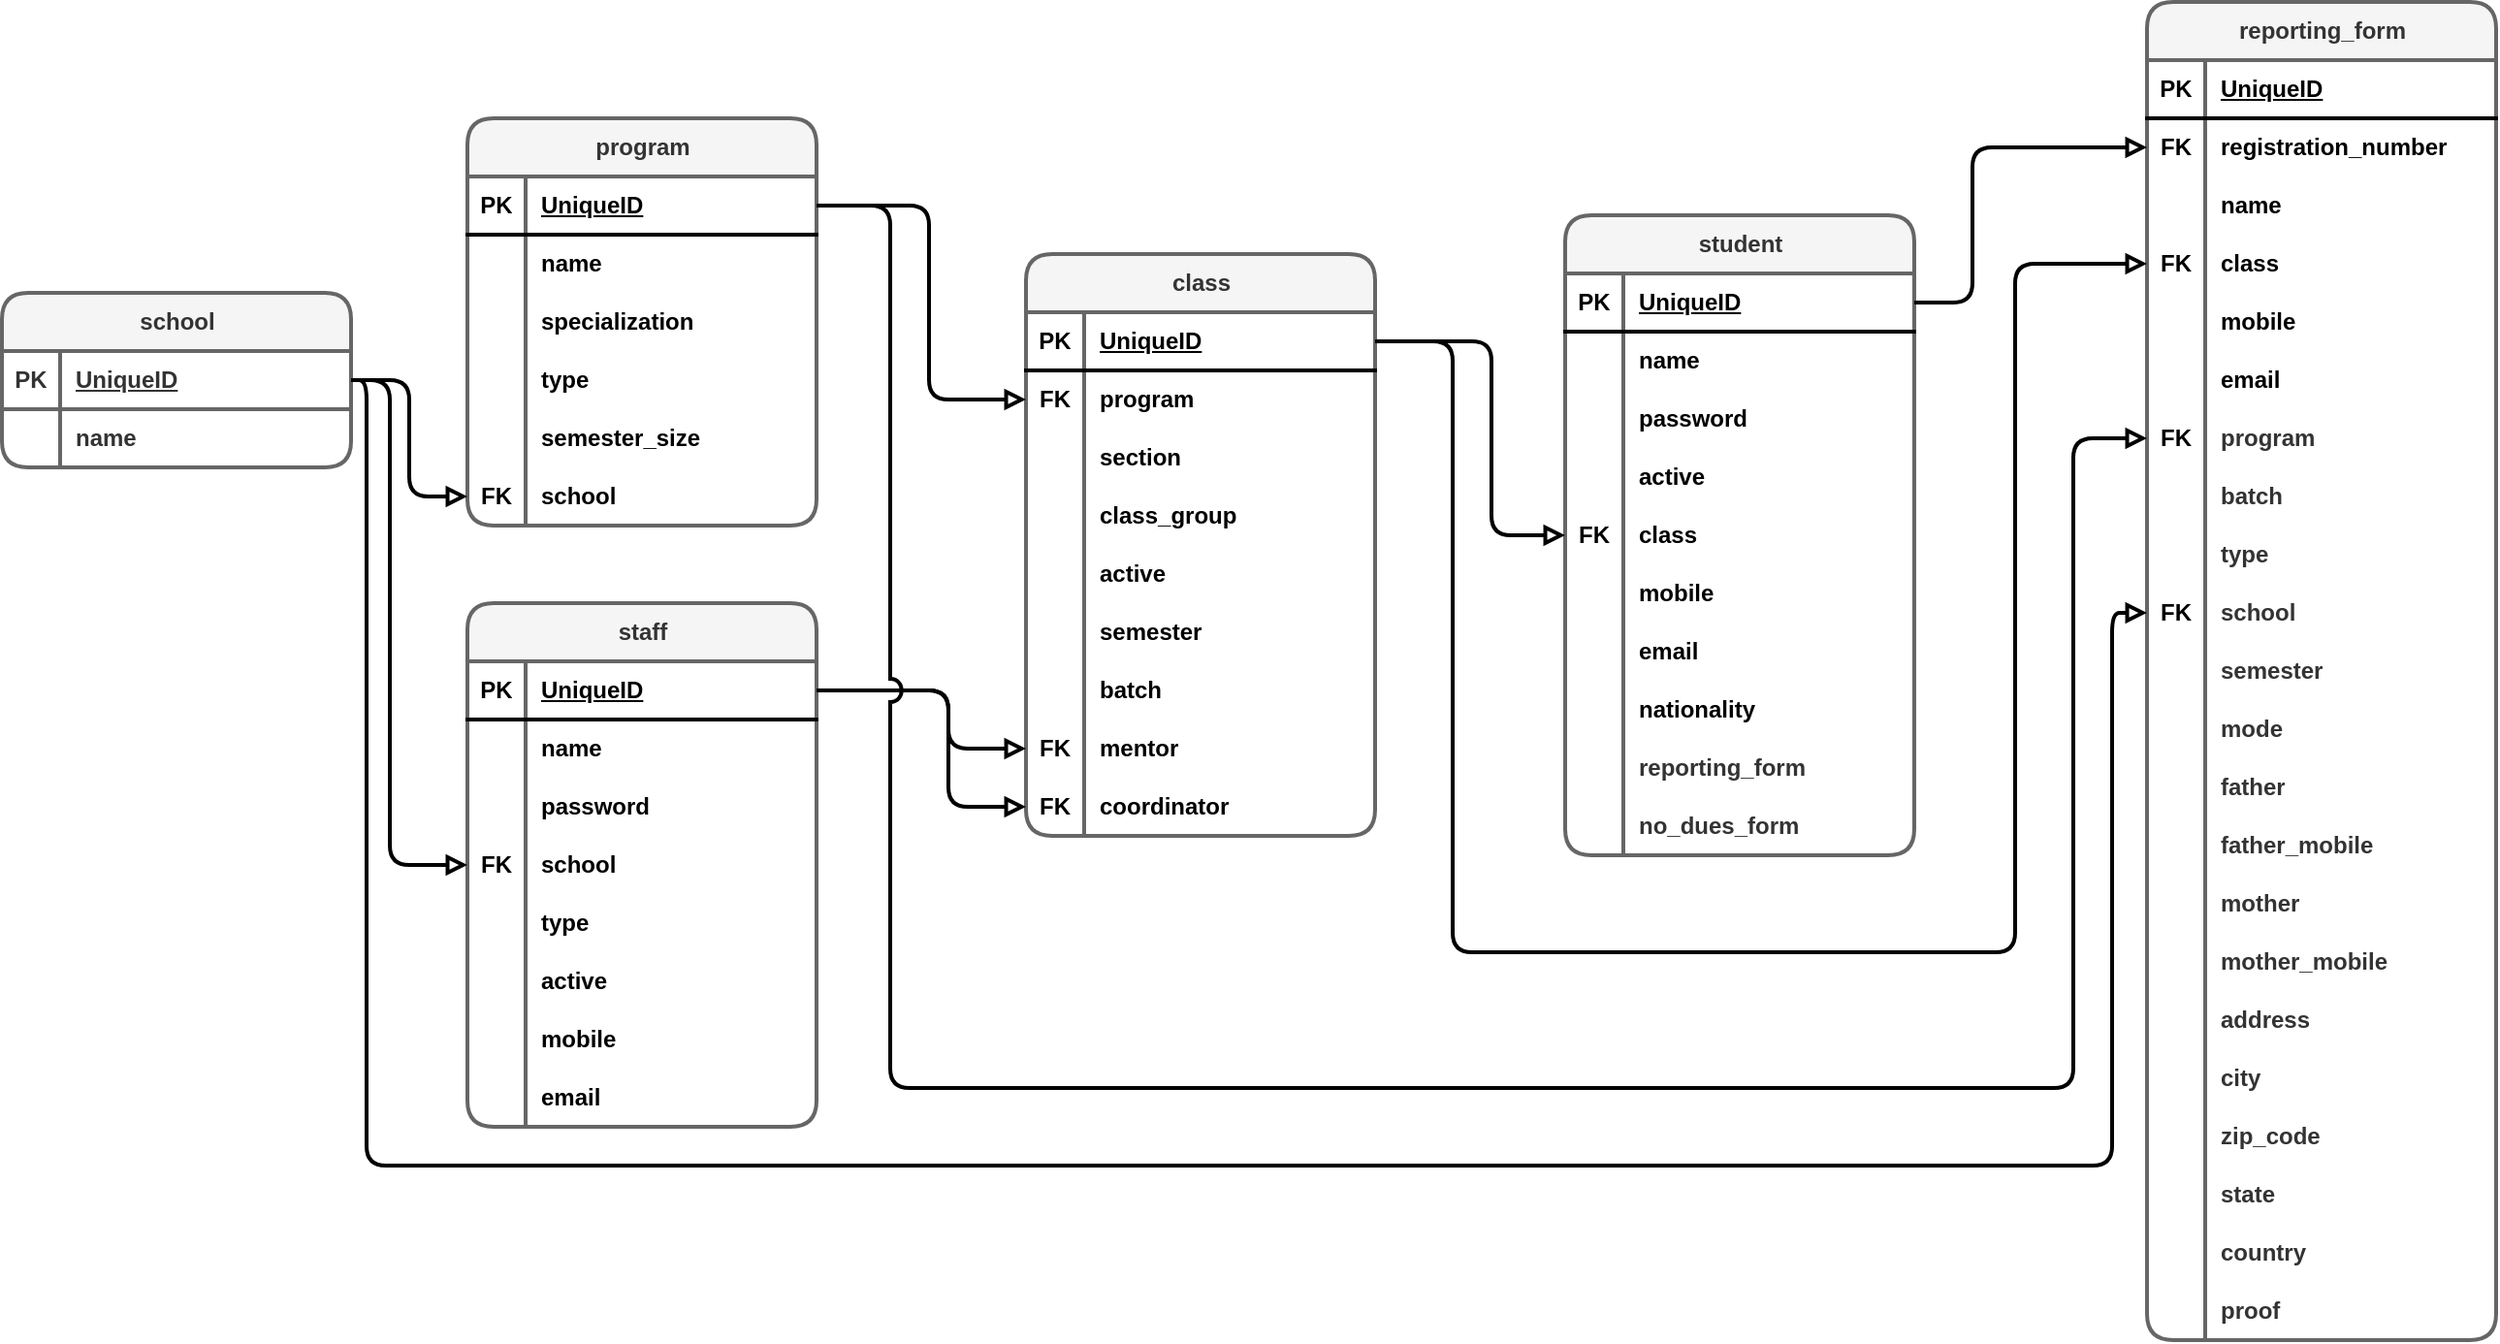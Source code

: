 <mxfile version="24.2.1" type="github">
  <diagram name="Page-1" id="ZDNNRLV603nkIxV9F6Sn">
    <mxGraphModel dx="2284" dy="831" grid="1" gridSize="10" guides="1" tooltips="1" connect="1" arrows="1" fold="1" page="0" pageScale="1" pageWidth="850" pageHeight="1100" math="0" shadow="0">
      <root>
        <mxCell id="0" />
        <mxCell id="1" parent="0" />
        <mxCell id="JDPoeaviNPdA7aaqJgDD-18" value="program" style="shape=table;startSize=30;container=1;collapsible=1;childLayout=tableLayout;fixedRows=1;rowLines=0;fontStyle=1;align=center;resizeLast=1;html=1;rounded=1;strokeColor=#666666;strokeWidth=2;verticalAlign=middle;fontFamily=Helvetica;fontSize=12;fontColor=#333333;fillColor=#f5f5f5;" parent="1" vertex="1">
          <mxGeometry x="-38" y="110" width="180" height="210" as="geometry" />
        </mxCell>
        <mxCell id="JDPoeaviNPdA7aaqJgDD-19" value="" style="shape=tableRow;horizontal=0;startSize=0;swimlaneHead=0;swimlaneBody=0;fillColor=none;collapsible=0;dropTarget=0;points=[[0,0.5],[1,0.5]];portConstraint=eastwest;top=0;left=0;right=0;bottom=1;rounded=1;strokeColor=default;strokeWidth=2;align=center;verticalAlign=middle;fontFamily=Helvetica;fontSize=12;fontColor=default;fontStyle=1;" parent="JDPoeaviNPdA7aaqJgDD-18" vertex="1">
          <mxGeometry y="30" width="180" height="30" as="geometry" />
        </mxCell>
        <mxCell id="JDPoeaviNPdA7aaqJgDD-20" value="PK" style="shape=partialRectangle;connectable=0;fillColor=none;top=0;left=0;bottom=0;right=0;fontStyle=1;overflow=hidden;whiteSpace=wrap;html=1;rounded=1;strokeColor=default;strokeWidth=2;align=center;verticalAlign=middle;fontFamily=Helvetica;fontSize=12;fontColor=default;" parent="JDPoeaviNPdA7aaqJgDD-19" vertex="1">
          <mxGeometry width="30" height="30" as="geometry">
            <mxRectangle width="30" height="30" as="alternateBounds" />
          </mxGeometry>
        </mxCell>
        <mxCell id="JDPoeaviNPdA7aaqJgDD-21" value="UniqueID" style="shape=partialRectangle;connectable=0;fillColor=none;top=0;left=0;bottom=0;right=0;align=left;spacingLeft=6;fontStyle=5;overflow=hidden;whiteSpace=wrap;html=1;rounded=1;strokeColor=default;strokeWidth=2;verticalAlign=middle;fontFamily=Helvetica;fontSize=12;fontColor=default;" parent="JDPoeaviNPdA7aaqJgDD-19" vertex="1">
          <mxGeometry x="30" width="150" height="30" as="geometry">
            <mxRectangle width="150" height="30" as="alternateBounds" />
          </mxGeometry>
        </mxCell>
        <mxCell id="JDPoeaviNPdA7aaqJgDD-22" value="" style="shape=tableRow;horizontal=0;startSize=0;swimlaneHead=0;swimlaneBody=0;fillColor=none;collapsible=0;dropTarget=0;points=[[0,0.5],[1,0.5]];portConstraint=eastwest;top=0;left=0;right=0;bottom=0;rounded=1;strokeColor=default;strokeWidth=2;align=center;verticalAlign=middle;fontFamily=Helvetica;fontSize=12;fontColor=default;fontStyle=1;" parent="JDPoeaviNPdA7aaqJgDD-18" vertex="1">
          <mxGeometry y="60" width="180" height="30" as="geometry" />
        </mxCell>
        <mxCell id="JDPoeaviNPdA7aaqJgDD-23" value="" style="shape=partialRectangle;connectable=0;fillColor=none;top=0;left=0;bottom=0;right=0;editable=1;overflow=hidden;whiteSpace=wrap;html=1;rounded=1;strokeColor=default;strokeWidth=2;align=center;verticalAlign=middle;fontFamily=Helvetica;fontSize=12;fontColor=default;fontStyle=1;" parent="JDPoeaviNPdA7aaqJgDD-22" vertex="1">
          <mxGeometry width="30" height="30" as="geometry">
            <mxRectangle width="30" height="30" as="alternateBounds" />
          </mxGeometry>
        </mxCell>
        <mxCell id="JDPoeaviNPdA7aaqJgDD-24" value="name" style="shape=partialRectangle;connectable=0;fillColor=none;top=0;left=0;bottom=0;right=0;align=left;spacingLeft=6;overflow=hidden;whiteSpace=wrap;html=1;rounded=1;strokeColor=default;strokeWidth=2;verticalAlign=middle;fontFamily=Helvetica;fontSize=12;fontColor=default;fontStyle=1;" parent="JDPoeaviNPdA7aaqJgDD-22" vertex="1">
          <mxGeometry x="30" width="150" height="30" as="geometry">
            <mxRectangle width="150" height="30" as="alternateBounds" />
          </mxGeometry>
        </mxCell>
        <mxCell id="wRacUid4GrtlU40u_X5A-7" value="" style="shape=tableRow;horizontal=0;startSize=0;swimlaneHead=0;swimlaneBody=0;fillColor=none;collapsible=0;dropTarget=0;points=[[0,0.5],[1,0.5]];portConstraint=eastwest;top=0;left=0;right=0;bottom=0;rounded=1;strokeColor=default;strokeWidth=2;align=center;verticalAlign=middle;fontFamily=Helvetica;fontSize=12;fontColor=default;fontStyle=1;" parent="JDPoeaviNPdA7aaqJgDD-18" vertex="1">
          <mxGeometry y="90" width="180" height="30" as="geometry" />
        </mxCell>
        <mxCell id="wRacUid4GrtlU40u_X5A-8" value="" style="shape=partialRectangle;connectable=0;fillColor=none;top=0;left=0;bottom=0;right=0;editable=1;overflow=hidden;whiteSpace=wrap;html=1;rounded=1;strokeColor=default;strokeWidth=2;align=center;verticalAlign=middle;fontFamily=Helvetica;fontSize=12;fontColor=default;fontStyle=1;" parent="wRacUid4GrtlU40u_X5A-7" vertex="1">
          <mxGeometry width="30" height="30" as="geometry">
            <mxRectangle width="30" height="30" as="alternateBounds" />
          </mxGeometry>
        </mxCell>
        <mxCell id="wRacUid4GrtlU40u_X5A-9" value="specialization" style="shape=partialRectangle;connectable=0;fillColor=none;top=0;left=0;bottom=0;right=0;align=left;spacingLeft=6;overflow=hidden;whiteSpace=wrap;html=1;rounded=1;strokeColor=default;strokeWidth=2;verticalAlign=middle;fontFamily=Helvetica;fontSize=12;fontColor=default;fontStyle=1;" parent="wRacUid4GrtlU40u_X5A-7" vertex="1">
          <mxGeometry x="30" width="150" height="30" as="geometry">
            <mxRectangle width="150" height="30" as="alternateBounds" />
          </mxGeometry>
        </mxCell>
        <mxCell id="wRacUid4GrtlU40u_X5A-97" value="" style="shape=tableRow;horizontal=0;startSize=0;swimlaneHead=0;swimlaneBody=0;fillColor=none;collapsible=0;dropTarget=0;points=[[0,0.5],[1,0.5]];portConstraint=eastwest;top=0;left=0;right=0;bottom=0;rounded=1;strokeColor=default;strokeWidth=2;align=center;verticalAlign=middle;fontFamily=Helvetica;fontSize=12;fontColor=default;fontStyle=1;" parent="JDPoeaviNPdA7aaqJgDD-18" vertex="1">
          <mxGeometry y="120" width="180" height="30" as="geometry" />
        </mxCell>
        <mxCell id="wRacUid4GrtlU40u_X5A-98" value="" style="shape=partialRectangle;connectable=0;fillColor=none;top=0;left=0;bottom=0;right=0;editable=1;overflow=hidden;whiteSpace=wrap;html=1;rounded=1;strokeColor=default;strokeWidth=2;align=center;verticalAlign=middle;fontFamily=Helvetica;fontSize=12;fontColor=default;fontStyle=1;" parent="wRacUid4GrtlU40u_X5A-97" vertex="1">
          <mxGeometry width="30" height="30" as="geometry">
            <mxRectangle width="30" height="30" as="alternateBounds" />
          </mxGeometry>
        </mxCell>
        <mxCell id="wRacUid4GrtlU40u_X5A-99" value="type" style="shape=partialRectangle;connectable=0;fillColor=none;top=0;left=0;bottom=0;right=0;align=left;spacingLeft=6;overflow=hidden;whiteSpace=wrap;html=1;rounded=1;strokeColor=default;strokeWidth=2;verticalAlign=middle;fontFamily=Helvetica;fontSize=12;fontColor=default;fontStyle=1;" parent="wRacUid4GrtlU40u_X5A-97" vertex="1">
          <mxGeometry x="30" width="150" height="30" as="geometry">
            <mxRectangle width="150" height="30" as="alternateBounds" />
          </mxGeometry>
        </mxCell>
        <mxCell id="JDPoeaviNPdA7aaqJgDD-25" value="" style="shape=tableRow;horizontal=0;startSize=0;swimlaneHead=0;swimlaneBody=0;fillColor=none;collapsible=0;dropTarget=0;points=[[0,0.5],[1,0.5]];portConstraint=eastwest;top=0;left=0;right=0;bottom=0;rounded=1;strokeColor=default;strokeWidth=2;align=center;verticalAlign=middle;fontFamily=Helvetica;fontSize=12;fontColor=default;fontStyle=1;" parent="JDPoeaviNPdA7aaqJgDD-18" vertex="1">
          <mxGeometry y="150" width="180" height="30" as="geometry" />
        </mxCell>
        <mxCell id="JDPoeaviNPdA7aaqJgDD-26" value="" style="shape=partialRectangle;connectable=0;fillColor=none;top=0;left=0;bottom=0;right=0;editable=1;overflow=hidden;whiteSpace=wrap;html=1;rounded=1;strokeColor=default;strokeWidth=2;align=center;verticalAlign=middle;fontFamily=Helvetica;fontSize=12;fontColor=default;fontStyle=1;" parent="JDPoeaviNPdA7aaqJgDD-25" vertex="1">
          <mxGeometry width="30" height="30" as="geometry">
            <mxRectangle width="30" height="30" as="alternateBounds" />
          </mxGeometry>
        </mxCell>
        <mxCell id="JDPoeaviNPdA7aaqJgDD-27" value="semester_size" style="shape=partialRectangle;connectable=0;fillColor=none;top=0;left=0;bottom=0;right=0;align=left;spacingLeft=6;overflow=hidden;whiteSpace=wrap;html=1;rounded=1;strokeColor=default;strokeWidth=2;verticalAlign=middle;fontFamily=Helvetica;fontSize=12;fontColor=default;fontStyle=1;" parent="JDPoeaviNPdA7aaqJgDD-25" vertex="1">
          <mxGeometry x="30" width="150" height="30" as="geometry">
            <mxRectangle width="150" height="30" as="alternateBounds" />
          </mxGeometry>
        </mxCell>
        <mxCell id="wRacUid4GrtlU40u_X5A-69" value="" style="shape=tableRow;horizontal=0;startSize=0;swimlaneHead=0;swimlaneBody=0;fillColor=none;collapsible=0;dropTarget=0;points=[[0,0.5],[1,0.5]];portConstraint=eastwest;top=0;left=0;right=0;bottom=0;rounded=1;strokeColor=default;strokeWidth=2;align=center;verticalAlign=middle;fontFamily=Helvetica;fontSize=12;fontColor=default;fontStyle=1;" parent="JDPoeaviNPdA7aaqJgDD-18" vertex="1">
          <mxGeometry y="180" width="180" height="30" as="geometry" />
        </mxCell>
        <mxCell id="wRacUid4GrtlU40u_X5A-70" value="FK" style="shape=partialRectangle;connectable=0;fillColor=none;top=0;left=0;bottom=0;right=0;editable=1;overflow=hidden;whiteSpace=wrap;html=1;rounded=1;strokeColor=default;strokeWidth=2;align=center;verticalAlign=middle;fontFamily=Helvetica;fontSize=12;fontColor=default;fontStyle=1;" parent="wRacUid4GrtlU40u_X5A-69" vertex="1">
          <mxGeometry width="30" height="30" as="geometry">
            <mxRectangle width="30" height="30" as="alternateBounds" />
          </mxGeometry>
        </mxCell>
        <mxCell id="wRacUid4GrtlU40u_X5A-71" value="school" style="shape=partialRectangle;connectable=0;fillColor=none;top=0;left=0;bottom=0;right=0;align=left;spacingLeft=6;overflow=hidden;whiteSpace=wrap;html=1;rounded=1;strokeColor=default;strokeWidth=2;verticalAlign=middle;fontFamily=Helvetica;fontSize=12;fontColor=default;fontStyle=1;" parent="wRacUid4GrtlU40u_X5A-69" vertex="1">
          <mxGeometry x="30" width="150" height="30" as="geometry">
            <mxRectangle width="150" height="30" as="alternateBounds" />
          </mxGeometry>
        </mxCell>
        <mxCell id="JDPoeaviNPdA7aaqJgDD-31" value="staff" style="shape=table;startSize=30;container=1;collapsible=1;childLayout=tableLayout;fixedRows=1;rowLines=0;fontStyle=1;align=center;resizeLast=1;html=1;rounded=1;strokeColor=#666666;strokeWidth=2;verticalAlign=middle;fontFamily=Helvetica;fontSize=12;fontColor=#333333;fillColor=#f5f5f5;" parent="1" vertex="1">
          <mxGeometry x="-38" y="360" width="180" height="270" as="geometry" />
        </mxCell>
        <mxCell id="JDPoeaviNPdA7aaqJgDD-32" value="" style="shape=tableRow;horizontal=0;startSize=0;swimlaneHead=0;swimlaneBody=0;fillColor=none;collapsible=0;dropTarget=0;points=[[0,0.5],[1,0.5]];portConstraint=eastwest;top=0;left=0;right=0;bottom=1;rounded=1;strokeColor=default;strokeWidth=2;align=center;verticalAlign=middle;fontFamily=Helvetica;fontSize=12;fontColor=default;fontStyle=1;" parent="JDPoeaviNPdA7aaqJgDD-31" vertex="1">
          <mxGeometry y="30" width="180" height="30" as="geometry" />
        </mxCell>
        <mxCell id="JDPoeaviNPdA7aaqJgDD-33" value="PK" style="shape=partialRectangle;connectable=0;fillColor=none;top=0;left=0;bottom=0;right=0;fontStyle=1;overflow=hidden;whiteSpace=wrap;html=1;rounded=1;strokeColor=default;strokeWidth=2;align=center;verticalAlign=middle;fontFamily=Helvetica;fontSize=12;fontColor=default;" parent="JDPoeaviNPdA7aaqJgDD-32" vertex="1">
          <mxGeometry width="30" height="30" as="geometry">
            <mxRectangle width="30" height="30" as="alternateBounds" />
          </mxGeometry>
        </mxCell>
        <mxCell id="JDPoeaviNPdA7aaqJgDD-34" value="UniqueID" style="shape=partialRectangle;connectable=0;fillColor=none;top=0;left=0;bottom=0;right=0;align=left;spacingLeft=6;fontStyle=5;overflow=hidden;whiteSpace=wrap;html=1;rounded=1;strokeColor=default;strokeWidth=2;verticalAlign=middle;fontFamily=Helvetica;fontSize=12;fontColor=default;" parent="JDPoeaviNPdA7aaqJgDD-32" vertex="1">
          <mxGeometry x="30" width="150" height="30" as="geometry">
            <mxRectangle width="150" height="30" as="alternateBounds" />
          </mxGeometry>
        </mxCell>
        <mxCell id="JDPoeaviNPdA7aaqJgDD-35" value="" style="shape=tableRow;horizontal=0;startSize=0;swimlaneHead=0;swimlaneBody=0;fillColor=none;collapsible=0;dropTarget=0;points=[[0,0.5],[1,0.5]];portConstraint=eastwest;top=0;left=0;right=0;bottom=0;rounded=1;strokeColor=default;strokeWidth=2;align=center;verticalAlign=middle;fontFamily=Helvetica;fontSize=12;fontColor=default;fontStyle=1;" parent="JDPoeaviNPdA7aaqJgDD-31" vertex="1">
          <mxGeometry y="60" width="180" height="30" as="geometry" />
        </mxCell>
        <mxCell id="JDPoeaviNPdA7aaqJgDD-36" value="" style="shape=partialRectangle;connectable=0;fillColor=none;top=0;left=0;bottom=0;right=0;editable=1;overflow=hidden;whiteSpace=wrap;html=1;rounded=1;strokeColor=default;strokeWidth=2;align=center;verticalAlign=middle;fontFamily=Helvetica;fontSize=12;fontColor=default;fontStyle=1;" parent="JDPoeaviNPdA7aaqJgDD-35" vertex="1">
          <mxGeometry width="30" height="30" as="geometry">
            <mxRectangle width="30" height="30" as="alternateBounds" />
          </mxGeometry>
        </mxCell>
        <mxCell id="JDPoeaviNPdA7aaqJgDD-37" value="name" style="shape=partialRectangle;connectable=0;fillColor=none;top=0;left=0;bottom=0;right=0;align=left;spacingLeft=6;overflow=hidden;whiteSpace=wrap;html=1;rounded=1;strokeColor=default;strokeWidth=2;verticalAlign=middle;fontFamily=Helvetica;fontSize=12;fontColor=default;fontStyle=1;" parent="JDPoeaviNPdA7aaqJgDD-35" vertex="1">
          <mxGeometry x="30" width="150" height="30" as="geometry">
            <mxRectangle width="150" height="30" as="alternateBounds" />
          </mxGeometry>
        </mxCell>
        <mxCell id="JDPoeaviNPdA7aaqJgDD-38" value="" style="shape=tableRow;horizontal=0;startSize=0;swimlaneHead=0;swimlaneBody=0;fillColor=none;collapsible=0;dropTarget=0;points=[[0,0.5],[1,0.5]];portConstraint=eastwest;top=0;left=0;right=0;bottom=0;rounded=1;strokeColor=default;strokeWidth=2;align=center;verticalAlign=middle;fontFamily=Helvetica;fontSize=12;fontColor=default;fontStyle=1;" parent="JDPoeaviNPdA7aaqJgDD-31" vertex="1">
          <mxGeometry y="90" width="180" height="30" as="geometry" />
        </mxCell>
        <mxCell id="JDPoeaviNPdA7aaqJgDD-39" value="" style="shape=partialRectangle;connectable=0;fillColor=none;top=0;left=0;bottom=0;right=0;editable=1;overflow=hidden;whiteSpace=wrap;html=1;rounded=1;strokeColor=default;strokeWidth=2;align=center;verticalAlign=middle;fontFamily=Helvetica;fontSize=12;fontColor=default;fontStyle=1;" parent="JDPoeaviNPdA7aaqJgDD-38" vertex="1">
          <mxGeometry width="30" height="30" as="geometry">
            <mxRectangle width="30" height="30" as="alternateBounds" />
          </mxGeometry>
        </mxCell>
        <mxCell id="JDPoeaviNPdA7aaqJgDD-40" value="password" style="shape=partialRectangle;connectable=0;fillColor=none;top=0;left=0;bottom=0;right=0;align=left;spacingLeft=6;overflow=hidden;whiteSpace=wrap;html=1;rounded=1;strokeColor=default;strokeWidth=2;verticalAlign=middle;fontFamily=Helvetica;fontSize=12;fontColor=default;fontStyle=1;" parent="JDPoeaviNPdA7aaqJgDD-38" vertex="1">
          <mxGeometry x="30" width="150" height="30" as="geometry">
            <mxRectangle width="150" height="30" as="alternateBounds" />
          </mxGeometry>
        </mxCell>
        <mxCell id="wRacUid4GrtlU40u_X5A-66" value="" style="shape=tableRow;horizontal=0;startSize=0;swimlaneHead=0;swimlaneBody=0;fillColor=none;collapsible=0;dropTarget=0;points=[[0,0.5],[1,0.5]];portConstraint=eastwest;top=0;left=0;right=0;bottom=0;rounded=1;strokeColor=default;strokeWidth=2;align=center;verticalAlign=middle;fontFamily=Helvetica;fontSize=12;fontColor=default;fontStyle=1;" parent="JDPoeaviNPdA7aaqJgDD-31" vertex="1">
          <mxGeometry y="120" width="180" height="30" as="geometry" />
        </mxCell>
        <mxCell id="wRacUid4GrtlU40u_X5A-67" value="FK" style="shape=partialRectangle;connectable=0;fillColor=none;top=0;left=0;bottom=0;right=0;editable=1;overflow=hidden;whiteSpace=wrap;html=1;rounded=1;strokeColor=default;strokeWidth=2;align=center;verticalAlign=middle;fontFamily=Helvetica;fontSize=12;fontColor=default;fontStyle=1;" parent="wRacUid4GrtlU40u_X5A-66" vertex="1">
          <mxGeometry width="30" height="30" as="geometry">
            <mxRectangle width="30" height="30" as="alternateBounds" />
          </mxGeometry>
        </mxCell>
        <mxCell id="wRacUid4GrtlU40u_X5A-68" value="school" style="shape=partialRectangle;connectable=0;fillColor=none;top=0;left=0;bottom=0;right=0;align=left;spacingLeft=6;overflow=hidden;whiteSpace=wrap;html=1;rounded=1;strokeColor=default;strokeWidth=2;verticalAlign=middle;fontFamily=Helvetica;fontSize=12;fontColor=default;fontStyle=1;" parent="wRacUid4GrtlU40u_X5A-66" vertex="1">
          <mxGeometry x="30" width="150" height="30" as="geometry">
            <mxRectangle width="150" height="30" as="alternateBounds" />
          </mxGeometry>
        </mxCell>
        <mxCell id="CuE1meKzxwOfA0reKoxn-1" value="" style="shape=tableRow;horizontal=0;startSize=0;swimlaneHead=0;swimlaneBody=0;fillColor=none;collapsible=0;dropTarget=0;points=[[0,0.5],[1,0.5]];portConstraint=eastwest;top=0;left=0;right=0;bottom=0;rounded=1;strokeColor=default;strokeWidth=2;align=center;verticalAlign=middle;fontFamily=Helvetica;fontSize=12;fontColor=default;fontStyle=1;" parent="JDPoeaviNPdA7aaqJgDD-31" vertex="1">
          <mxGeometry y="150" width="180" height="30" as="geometry" />
        </mxCell>
        <mxCell id="CuE1meKzxwOfA0reKoxn-2" value="" style="shape=partialRectangle;connectable=0;fillColor=none;top=0;left=0;bottom=0;right=0;editable=1;overflow=hidden;whiteSpace=wrap;html=1;rounded=1;strokeColor=default;strokeWidth=2;align=center;verticalAlign=middle;fontFamily=Helvetica;fontSize=12;fontColor=default;fontStyle=1;" parent="CuE1meKzxwOfA0reKoxn-1" vertex="1">
          <mxGeometry width="30" height="30" as="geometry">
            <mxRectangle width="30" height="30" as="alternateBounds" />
          </mxGeometry>
        </mxCell>
        <mxCell id="CuE1meKzxwOfA0reKoxn-3" value="type" style="shape=partialRectangle;connectable=0;fillColor=none;top=0;left=0;bottom=0;right=0;align=left;spacingLeft=6;overflow=hidden;whiteSpace=wrap;html=1;rounded=1;strokeColor=default;strokeWidth=2;verticalAlign=middle;fontFamily=Helvetica;fontSize=12;fontColor=default;fontStyle=1;" parent="CuE1meKzxwOfA0reKoxn-1" vertex="1">
          <mxGeometry x="30" width="150" height="30" as="geometry">
            <mxRectangle width="150" height="30" as="alternateBounds" />
          </mxGeometry>
        </mxCell>
        <mxCell id="wRacUid4GrtlU40u_X5A-10" value="" style="shape=tableRow;horizontal=0;startSize=0;swimlaneHead=0;swimlaneBody=0;fillColor=none;collapsible=0;dropTarget=0;points=[[0,0.5],[1,0.5]];portConstraint=eastwest;top=0;left=0;right=0;bottom=0;rounded=1;strokeColor=default;strokeWidth=2;align=center;verticalAlign=middle;fontFamily=Helvetica;fontSize=12;fontColor=default;fontStyle=1;" parent="JDPoeaviNPdA7aaqJgDD-31" vertex="1">
          <mxGeometry y="180" width="180" height="30" as="geometry" />
        </mxCell>
        <mxCell id="wRacUid4GrtlU40u_X5A-11" value="" style="shape=partialRectangle;connectable=0;fillColor=none;top=0;left=0;bottom=0;right=0;editable=1;overflow=hidden;whiteSpace=wrap;html=1;rounded=1;strokeColor=default;strokeWidth=2;align=center;verticalAlign=middle;fontFamily=Helvetica;fontSize=12;fontColor=default;fontStyle=1;" parent="wRacUid4GrtlU40u_X5A-10" vertex="1">
          <mxGeometry width="30" height="30" as="geometry">
            <mxRectangle width="30" height="30" as="alternateBounds" />
          </mxGeometry>
        </mxCell>
        <mxCell id="wRacUid4GrtlU40u_X5A-12" value="active" style="shape=partialRectangle;connectable=0;fillColor=none;top=0;left=0;bottom=0;right=0;align=left;spacingLeft=6;overflow=hidden;whiteSpace=wrap;html=1;rounded=1;strokeColor=default;strokeWidth=2;verticalAlign=middle;fontFamily=Helvetica;fontSize=12;fontColor=default;fontStyle=1;" parent="wRacUid4GrtlU40u_X5A-10" vertex="1">
          <mxGeometry x="30" width="150" height="30" as="geometry">
            <mxRectangle width="150" height="30" as="alternateBounds" />
          </mxGeometry>
        </mxCell>
        <mxCell id="wRacUid4GrtlU40u_X5A-81" value="" style="shape=tableRow;horizontal=0;startSize=0;swimlaneHead=0;swimlaneBody=0;fillColor=none;collapsible=0;dropTarget=0;points=[[0,0.5],[1,0.5]];portConstraint=eastwest;top=0;left=0;right=0;bottom=0;rounded=1;strokeColor=default;strokeWidth=2;align=center;verticalAlign=middle;fontFamily=Helvetica;fontSize=12;fontColor=default;fontStyle=1;" parent="JDPoeaviNPdA7aaqJgDD-31" vertex="1">
          <mxGeometry y="210" width="180" height="30" as="geometry" />
        </mxCell>
        <mxCell id="wRacUid4GrtlU40u_X5A-82" value="" style="shape=partialRectangle;connectable=0;fillColor=none;top=0;left=0;bottom=0;right=0;editable=1;overflow=hidden;whiteSpace=wrap;html=1;rounded=1;strokeColor=default;strokeWidth=2;align=center;verticalAlign=middle;fontFamily=Helvetica;fontSize=12;fontColor=default;fontStyle=1;" parent="wRacUid4GrtlU40u_X5A-81" vertex="1">
          <mxGeometry width="30" height="30" as="geometry">
            <mxRectangle width="30" height="30" as="alternateBounds" />
          </mxGeometry>
        </mxCell>
        <mxCell id="wRacUid4GrtlU40u_X5A-83" value="mobile" style="shape=partialRectangle;connectable=0;fillColor=none;top=0;left=0;bottom=0;right=0;align=left;spacingLeft=6;overflow=hidden;whiteSpace=wrap;html=1;rounded=1;strokeColor=default;strokeWidth=2;verticalAlign=middle;fontFamily=Helvetica;fontSize=12;fontColor=default;fontStyle=1;" parent="wRacUid4GrtlU40u_X5A-81" vertex="1">
          <mxGeometry x="30" width="150" height="30" as="geometry">
            <mxRectangle width="150" height="30" as="alternateBounds" />
          </mxGeometry>
        </mxCell>
        <mxCell id="wRacUid4GrtlU40u_X5A-87" value="" style="shape=tableRow;horizontal=0;startSize=0;swimlaneHead=0;swimlaneBody=0;fillColor=none;collapsible=0;dropTarget=0;points=[[0,0.5],[1,0.5]];portConstraint=eastwest;top=0;left=0;right=0;bottom=0;rounded=1;strokeColor=default;strokeWidth=2;align=center;verticalAlign=middle;fontFamily=Helvetica;fontSize=12;fontColor=default;fontStyle=1;" parent="JDPoeaviNPdA7aaqJgDD-31" vertex="1">
          <mxGeometry y="240" width="180" height="30" as="geometry" />
        </mxCell>
        <mxCell id="wRacUid4GrtlU40u_X5A-88" value="" style="shape=partialRectangle;connectable=0;fillColor=none;top=0;left=0;bottom=0;right=0;editable=1;overflow=hidden;whiteSpace=wrap;html=1;rounded=1;strokeColor=default;strokeWidth=2;align=center;verticalAlign=middle;fontFamily=Helvetica;fontSize=12;fontColor=default;fontStyle=1;" parent="wRacUid4GrtlU40u_X5A-87" vertex="1">
          <mxGeometry width="30" height="30" as="geometry">
            <mxRectangle width="30" height="30" as="alternateBounds" />
          </mxGeometry>
        </mxCell>
        <mxCell id="wRacUid4GrtlU40u_X5A-89" value="email" style="shape=partialRectangle;connectable=0;fillColor=none;top=0;left=0;bottom=0;right=0;align=left;spacingLeft=6;overflow=hidden;whiteSpace=wrap;html=1;rounded=1;strokeColor=default;strokeWidth=2;verticalAlign=middle;fontFamily=Helvetica;fontSize=12;fontColor=default;fontStyle=1;" parent="wRacUid4GrtlU40u_X5A-87" vertex="1">
          <mxGeometry x="30" width="150" height="30" as="geometry">
            <mxRectangle width="150" height="30" as="alternateBounds" />
          </mxGeometry>
        </mxCell>
        <mxCell id="JDPoeaviNPdA7aaqJgDD-41" value="class" style="shape=table;startSize=30;container=1;collapsible=1;childLayout=tableLayout;fixedRows=1;rowLines=0;fontStyle=1;align=center;resizeLast=1;html=1;rounded=1;strokeColor=#666666;strokeWidth=2;verticalAlign=middle;fontFamily=Helvetica;fontSize=12;fontColor=#333333;fillColor=#f5f5f5;shadow=0;" parent="1" vertex="1">
          <mxGeometry x="250" y="180" width="180" height="300" as="geometry" />
        </mxCell>
        <mxCell id="JDPoeaviNPdA7aaqJgDD-42" value="" style="shape=tableRow;horizontal=0;startSize=0;swimlaneHead=0;swimlaneBody=0;fillColor=none;collapsible=0;dropTarget=0;points=[[0,0.5],[1,0.5]];portConstraint=eastwest;top=0;left=0;right=0;bottom=1;rounded=1;strokeColor=default;strokeWidth=2;align=center;verticalAlign=middle;fontFamily=Helvetica;fontSize=12;fontColor=default;fontStyle=1;" parent="JDPoeaviNPdA7aaqJgDD-41" vertex="1">
          <mxGeometry y="30" width="180" height="30" as="geometry" />
        </mxCell>
        <mxCell id="JDPoeaviNPdA7aaqJgDD-43" value="PK" style="shape=partialRectangle;connectable=0;fillColor=none;top=0;left=0;bottom=0;right=0;fontStyle=1;overflow=hidden;whiteSpace=wrap;html=1;rounded=1;strokeColor=default;strokeWidth=2;align=center;verticalAlign=middle;fontFamily=Helvetica;fontSize=12;fontColor=default;" parent="JDPoeaviNPdA7aaqJgDD-42" vertex="1">
          <mxGeometry width="30" height="30" as="geometry">
            <mxRectangle width="30" height="30" as="alternateBounds" />
          </mxGeometry>
        </mxCell>
        <mxCell id="JDPoeaviNPdA7aaqJgDD-44" value="UniqueID" style="shape=partialRectangle;connectable=0;fillColor=none;top=0;left=0;bottom=0;right=0;align=left;spacingLeft=6;fontStyle=5;overflow=hidden;whiteSpace=wrap;html=1;rounded=1;strokeColor=default;strokeWidth=2;verticalAlign=middle;fontFamily=Helvetica;fontSize=12;fontColor=default;" parent="JDPoeaviNPdA7aaqJgDD-42" vertex="1">
          <mxGeometry x="30" width="150" height="30" as="geometry">
            <mxRectangle width="150" height="30" as="alternateBounds" />
          </mxGeometry>
        </mxCell>
        <mxCell id="JDPoeaviNPdA7aaqJgDD-45" value="" style="shape=tableRow;horizontal=0;startSize=0;swimlaneHead=0;swimlaneBody=0;fillColor=none;collapsible=0;dropTarget=0;points=[[0,0.5],[1,0.5]];portConstraint=eastwest;top=0;left=0;right=0;bottom=0;rounded=1;strokeColor=default;strokeWidth=2;align=center;verticalAlign=middle;fontFamily=Helvetica;fontSize=12;fontColor=default;fontStyle=1;" parent="JDPoeaviNPdA7aaqJgDD-41" vertex="1">
          <mxGeometry y="60" width="180" height="30" as="geometry" />
        </mxCell>
        <mxCell id="JDPoeaviNPdA7aaqJgDD-46" value="FK" style="shape=partialRectangle;connectable=0;fillColor=none;top=0;left=0;bottom=0;right=0;editable=1;overflow=hidden;whiteSpace=wrap;html=1;rounded=1;strokeColor=default;strokeWidth=2;align=center;verticalAlign=middle;fontFamily=Helvetica;fontSize=12;fontColor=default;fontStyle=1;" parent="JDPoeaviNPdA7aaqJgDD-45" vertex="1">
          <mxGeometry width="30" height="30" as="geometry">
            <mxRectangle width="30" height="30" as="alternateBounds" />
          </mxGeometry>
        </mxCell>
        <mxCell id="JDPoeaviNPdA7aaqJgDD-47" value="program" style="shape=partialRectangle;connectable=0;fillColor=none;top=0;left=0;bottom=0;right=0;align=left;spacingLeft=6;overflow=hidden;whiteSpace=wrap;html=1;rounded=1;strokeColor=default;strokeWidth=2;verticalAlign=middle;fontFamily=Helvetica;fontSize=12;fontColor=default;fontStyle=1;" parent="JDPoeaviNPdA7aaqJgDD-45" vertex="1">
          <mxGeometry x="30" width="150" height="30" as="geometry">
            <mxRectangle width="150" height="30" as="alternateBounds" />
          </mxGeometry>
        </mxCell>
        <mxCell id="wRacUid4GrtlU40u_X5A-4" value="" style="shape=tableRow;horizontal=0;startSize=0;swimlaneHead=0;swimlaneBody=0;fillColor=none;collapsible=0;dropTarget=0;points=[[0,0.5],[1,0.5]];portConstraint=eastwest;top=0;left=0;right=0;bottom=0;rounded=1;strokeColor=default;strokeWidth=2;align=center;verticalAlign=middle;fontFamily=Helvetica;fontSize=12;fontColor=default;fontStyle=1;" parent="JDPoeaviNPdA7aaqJgDD-41" vertex="1">
          <mxGeometry y="90" width="180" height="30" as="geometry" />
        </mxCell>
        <mxCell id="wRacUid4GrtlU40u_X5A-5" value="" style="shape=partialRectangle;connectable=0;fillColor=none;top=0;left=0;bottom=0;right=0;editable=1;overflow=hidden;whiteSpace=wrap;html=1;rounded=1;strokeColor=default;strokeWidth=2;align=center;verticalAlign=middle;fontFamily=Helvetica;fontSize=12;fontColor=default;fontStyle=1;" parent="wRacUid4GrtlU40u_X5A-4" vertex="1">
          <mxGeometry width="30" height="30" as="geometry">
            <mxRectangle width="30" height="30" as="alternateBounds" />
          </mxGeometry>
        </mxCell>
        <mxCell id="wRacUid4GrtlU40u_X5A-6" value="section" style="shape=partialRectangle;connectable=0;fillColor=none;top=0;left=0;bottom=0;right=0;align=left;spacingLeft=6;overflow=hidden;whiteSpace=wrap;html=1;rounded=1;strokeColor=default;strokeWidth=2;verticalAlign=middle;fontFamily=Helvetica;fontSize=12;fontColor=default;fontStyle=1;" parent="wRacUid4GrtlU40u_X5A-4" vertex="1">
          <mxGeometry x="30" width="150" height="30" as="geometry">
            <mxRectangle width="150" height="30" as="alternateBounds" />
          </mxGeometry>
        </mxCell>
        <mxCell id="JDPoeaviNPdA7aaqJgDD-48" value="" style="shape=tableRow;horizontal=0;startSize=0;swimlaneHead=0;swimlaneBody=0;fillColor=none;collapsible=0;dropTarget=0;points=[[0,0.5],[1,0.5]];portConstraint=eastwest;top=0;left=0;right=0;bottom=0;rounded=1;strokeColor=default;strokeWidth=2;align=center;verticalAlign=middle;fontFamily=Helvetica;fontSize=12;fontColor=default;fontStyle=1;" parent="JDPoeaviNPdA7aaqJgDD-41" vertex="1">
          <mxGeometry y="120" width="180" height="30" as="geometry" />
        </mxCell>
        <mxCell id="JDPoeaviNPdA7aaqJgDD-49" value="" style="shape=partialRectangle;connectable=0;fillColor=none;top=0;left=0;bottom=0;right=0;editable=1;overflow=hidden;whiteSpace=wrap;html=1;rounded=1;strokeColor=default;strokeWidth=2;align=center;verticalAlign=middle;fontFamily=Helvetica;fontSize=12;fontColor=default;fontStyle=1;" parent="JDPoeaviNPdA7aaqJgDD-48" vertex="1">
          <mxGeometry width="30" height="30" as="geometry">
            <mxRectangle width="30" height="30" as="alternateBounds" />
          </mxGeometry>
        </mxCell>
        <mxCell id="JDPoeaviNPdA7aaqJgDD-50" value="class_group" style="shape=partialRectangle;connectable=0;fillColor=none;top=0;left=0;bottom=0;right=0;align=left;spacingLeft=6;overflow=hidden;whiteSpace=wrap;html=1;rounded=1;strokeColor=default;strokeWidth=2;verticalAlign=middle;fontFamily=Helvetica;fontSize=12;fontColor=default;fontStyle=1;" parent="JDPoeaviNPdA7aaqJgDD-48" vertex="1">
          <mxGeometry x="30" width="150" height="30" as="geometry">
            <mxRectangle width="150" height="30" as="alternateBounds" />
          </mxGeometry>
        </mxCell>
        <mxCell id="wRacUid4GrtlU40u_X5A-72" value="" style="shape=tableRow;horizontal=0;startSize=0;swimlaneHead=0;swimlaneBody=0;fillColor=none;collapsible=0;dropTarget=0;points=[[0,0.5],[1,0.5]];portConstraint=eastwest;top=0;left=0;right=0;bottom=0;rounded=1;strokeColor=default;strokeWidth=2;align=center;verticalAlign=middle;fontFamily=Helvetica;fontSize=12;fontColor=default;fontStyle=1;" parent="JDPoeaviNPdA7aaqJgDD-41" vertex="1">
          <mxGeometry y="150" width="180" height="30" as="geometry" />
        </mxCell>
        <mxCell id="wRacUid4GrtlU40u_X5A-73" value="" style="shape=partialRectangle;connectable=0;fillColor=none;top=0;left=0;bottom=0;right=0;editable=1;overflow=hidden;whiteSpace=wrap;html=1;rounded=1;strokeColor=default;strokeWidth=2;align=center;verticalAlign=middle;fontFamily=Helvetica;fontSize=12;fontColor=default;fontStyle=1;" parent="wRacUid4GrtlU40u_X5A-72" vertex="1">
          <mxGeometry width="30" height="30" as="geometry">
            <mxRectangle width="30" height="30" as="alternateBounds" />
          </mxGeometry>
        </mxCell>
        <mxCell id="wRacUid4GrtlU40u_X5A-74" value="active" style="shape=partialRectangle;connectable=0;fillColor=none;top=0;left=0;bottom=0;right=0;align=left;spacingLeft=6;overflow=hidden;whiteSpace=wrap;html=1;rounded=1;strokeColor=default;strokeWidth=2;verticalAlign=middle;fontFamily=Helvetica;fontSize=12;fontColor=default;fontStyle=1;" parent="wRacUid4GrtlU40u_X5A-72" vertex="1">
          <mxGeometry x="30" width="150" height="30" as="geometry">
            <mxRectangle width="150" height="30" as="alternateBounds" />
          </mxGeometry>
        </mxCell>
        <mxCell id="wRacUid4GrtlU40u_X5A-63" value="" style="shape=tableRow;horizontal=0;startSize=0;swimlaneHead=0;swimlaneBody=0;fillColor=none;collapsible=0;dropTarget=0;points=[[0,0.5],[1,0.5]];portConstraint=eastwest;top=0;left=0;right=0;bottom=0;rounded=1;strokeColor=default;strokeWidth=2;align=center;verticalAlign=middle;fontFamily=Helvetica;fontSize=12;fontColor=default;fontStyle=1;" parent="JDPoeaviNPdA7aaqJgDD-41" vertex="1">
          <mxGeometry y="180" width="180" height="30" as="geometry" />
        </mxCell>
        <mxCell id="wRacUid4GrtlU40u_X5A-64" value="" style="shape=partialRectangle;connectable=0;fillColor=none;top=0;left=0;bottom=0;right=0;editable=1;overflow=hidden;whiteSpace=wrap;html=1;rounded=1;strokeColor=default;strokeWidth=2;align=center;verticalAlign=middle;fontFamily=Helvetica;fontSize=12;fontColor=default;fontStyle=1;" parent="wRacUid4GrtlU40u_X5A-63" vertex="1">
          <mxGeometry width="30" height="30" as="geometry">
            <mxRectangle width="30" height="30" as="alternateBounds" />
          </mxGeometry>
        </mxCell>
        <mxCell id="wRacUid4GrtlU40u_X5A-65" value="semester" style="shape=partialRectangle;connectable=0;fillColor=none;top=0;left=0;bottom=0;right=0;align=left;spacingLeft=6;overflow=hidden;whiteSpace=wrap;html=1;rounded=1;strokeColor=default;strokeWidth=2;verticalAlign=middle;fontFamily=Helvetica;fontSize=12;fontColor=default;fontStyle=1;" parent="wRacUid4GrtlU40u_X5A-63" vertex="1">
          <mxGeometry x="30" width="150" height="30" as="geometry">
            <mxRectangle width="150" height="30" as="alternateBounds" />
          </mxGeometry>
        </mxCell>
        <mxCell id="wRacUid4GrtlU40u_X5A-94" value="" style="shape=tableRow;horizontal=0;startSize=0;swimlaneHead=0;swimlaneBody=0;fillColor=none;collapsible=0;dropTarget=0;points=[[0,0.5],[1,0.5]];portConstraint=eastwest;top=0;left=0;right=0;bottom=0;rounded=1;strokeColor=default;strokeWidth=2;align=center;verticalAlign=middle;fontFamily=Helvetica;fontSize=12;fontColor=default;fontStyle=1;" parent="JDPoeaviNPdA7aaqJgDD-41" vertex="1">
          <mxGeometry y="210" width="180" height="30" as="geometry" />
        </mxCell>
        <mxCell id="wRacUid4GrtlU40u_X5A-95" value="" style="shape=partialRectangle;connectable=0;fillColor=none;top=0;left=0;bottom=0;right=0;editable=1;overflow=hidden;whiteSpace=wrap;html=1;rounded=1;strokeColor=default;strokeWidth=2;align=center;verticalAlign=middle;fontFamily=Helvetica;fontSize=12;fontColor=default;fontStyle=1;" parent="wRacUid4GrtlU40u_X5A-94" vertex="1">
          <mxGeometry width="30" height="30" as="geometry">
            <mxRectangle width="30" height="30" as="alternateBounds" />
          </mxGeometry>
        </mxCell>
        <mxCell id="wRacUid4GrtlU40u_X5A-96" value="batch" style="shape=partialRectangle;connectable=0;fillColor=none;top=0;left=0;bottom=0;right=0;align=left;spacingLeft=6;overflow=hidden;whiteSpace=wrap;html=1;rounded=1;strokeColor=default;strokeWidth=2;verticalAlign=middle;fontFamily=Helvetica;fontSize=12;fontColor=default;fontStyle=1;" parent="wRacUid4GrtlU40u_X5A-94" vertex="1">
          <mxGeometry x="30" width="150" height="30" as="geometry">
            <mxRectangle width="150" height="30" as="alternateBounds" />
          </mxGeometry>
        </mxCell>
        <mxCell id="JDPoeaviNPdA7aaqJgDD-51" value="" style="shape=tableRow;horizontal=0;startSize=0;swimlaneHead=0;swimlaneBody=0;fillColor=none;collapsible=0;dropTarget=0;points=[[0,0.5],[1,0.5]];portConstraint=eastwest;top=0;left=0;right=0;bottom=0;rounded=1;strokeColor=default;strokeWidth=2;align=center;verticalAlign=middle;fontFamily=Helvetica;fontSize=12;fontColor=default;fontStyle=1;" parent="JDPoeaviNPdA7aaqJgDD-41" vertex="1">
          <mxGeometry y="240" width="180" height="30" as="geometry" />
        </mxCell>
        <mxCell id="JDPoeaviNPdA7aaqJgDD-52" value="FK" style="shape=partialRectangle;connectable=0;fillColor=none;top=0;left=0;bottom=0;right=0;editable=1;overflow=hidden;whiteSpace=wrap;html=1;rounded=1;strokeColor=default;strokeWidth=2;align=center;verticalAlign=middle;fontFamily=Helvetica;fontSize=12;fontColor=default;fontStyle=1;" parent="JDPoeaviNPdA7aaqJgDD-51" vertex="1">
          <mxGeometry width="30" height="30" as="geometry">
            <mxRectangle width="30" height="30" as="alternateBounds" />
          </mxGeometry>
        </mxCell>
        <mxCell id="JDPoeaviNPdA7aaqJgDD-53" value="mentor" style="shape=partialRectangle;connectable=0;fillColor=none;top=0;left=0;bottom=0;right=0;align=left;spacingLeft=6;overflow=hidden;whiteSpace=wrap;html=1;rounded=1;strokeColor=default;strokeWidth=2;verticalAlign=middle;fontFamily=Helvetica;fontSize=12;fontColor=default;fontStyle=1;" parent="JDPoeaviNPdA7aaqJgDD-51" vertex="1">
          <mxGeometry x="30" width="150" height="30" as="geometry">
            <mxRectangle width="150" height="30" as="alternateBounds" />
          </mxGeometry>
        </mxCell>
        <mxCell id="JDPoeaviNPdA7aaqJgDD-54" value="" style="shape=tableRow;horizontal=0;startSize=0;swimlaneHead=0;swimlaneBody=0;fillColor=none;collapsible=0;dropTarget=0;points=[[0,0.5],[1,0.5]];portConstraint=eastwest;top=0;left=0;right=0;bottom=0;rounded=1;strokeColor=default;strokeWidth=2;align=center;verticalAlign=middle;fontFamily=Helvetica;fontSize=12;fontColor=default;fontStyle=1;" parent="JDPoeaviNPdA7aaqJgDD-41" vertex="1">
          <mxGeometry y="270" width="180" height="30" as="geometry" />
        </mxCell>
        <mxCell id="JDPoeaviNPdA7aaqJgDD-55" value="FK" style="shape=partialRectangle;connectable=0;fillColor=none;top=0;left=0;bottom=0;right=0;editable=1;overflow=hidden;whiteSpace=wrap;html=1;rounded=1;strokeColor=default;strokeWidth=2;align=center;verticalAlign=middle;fontFamily=Helvetica;fontSize=12;fontColor=default;fontStyle=1;" parent="JDPoeaviNPdA7aaqJgDD-54" vertex="1">
          <mxGeometry width="30" height="30" as="geometry">
            <mxRectangle width="30" height="30" as="alternateBounds" />
          </mxGeometry>
        </mxCell>
        <mxCell id="JDPoeaviNPdA7aaqJgDD-56" value="coordinator" style="shape=partialRectangle;connectable=0;fillColor=none;top=0;left=0;bottom=0;right=0;align=left;spacingLeft=6;overflow=hidden;whiteSpace=wrap;html=1;rounded=1;strokeColor=default;strokeWidth=2;verticalAlign=middle;fontFamily=Helvetica;fontSize=12;fontColor=default;fontStyle=1;" parent="JDPoeaviNPdA7aaqJgDD-54" vertex="1">
          <mxGeometry x="30" width="150" height="30" as="geometry">
            <mxRectangle width="150" height="30" as="alternateBounds" />
          </mxGeometry>
        </mxCell>
        <mxCell id="JDPoeaviNPdA7aaqJgDD-61" style="edgeStyle=orthogonalEdgeStyle;curved=0;rounded=1;jumpStyle=arc;jumpSize=10;orthogonalLoop=1;jettySize=auto;html=1;strokeColor=default;strokeWidth=2;align=center;verticalAlign=middle;fontFamily=Helvetica;fontSize=12;fontColor=default;fontStyle=1;labelBackgroundColor=default;endArrow=block;endFill=0;" parent="1" source="JDPoeaviNPdA7aaqJgDD-32" target="JDPoeaviNPdA7aaqJgDD-51" edge="1">
          <mxGeometry relative="1" as="geometry">
            <Array as="points">
              <mxPoint x="210" y="405" />
              <mxPoint x="210" y="435" />
            </Array>
          </mxGeometry>
        </mxCell>
        <mxCell id="JDPoeaviNPdA7aaqJgDD-64" style="edgeStyle=orthogonalEdgeStyle;curved=0;rounded=1;jumpStyle=arc;jumpSize=10;orthogonalLoop=1;jettySize=auto;html=1;strokeColor=default;strokeWidth=2;align=center;verticalAlign=middle;fontFamily=Helvetica;fontSize=12;fontColor=default;fontStyle=1;labelBackgroundColor=default;endArrow=block;endFill=0;" parent="1" source="JDPoeaviNPdA7aaqJgDD-32" target="JDPoeaviNPdA7aaqJgDD-54" edge="1">
          <mxGeometry relative="1" as="geometry">
            <Array as="points">
              <mxPoint x="210" y="405" />
              <mxPoint x="210" y="465" />
            </Array>
          </mxGeometry>
        </mxCell>
        <mxCell id="JDPoeaviNPdA7aaqJgDD-65" style="edgeStyle=orthogonalEdgeStyle;curved=0;rounded=1;jumpStyle=arc;jumpSize=10;orthogonalLoop=1;jettySize=auto;html=1;strokeColor=default;strokeWidth=2;align=center;verticalAlign=middle;fontFamily=Helvetica;fontSize=12;fontColor=default;fontStyle=1;labelBackgroundColor=default;endArrow=block;endFill=0;" parent="1" source="JDPoeaviNPdA7aaqJgDD-19" target="JDPoeaviNPdA7aaqJgDD-45" edge="1">
          <mxGeometry relative="1" as="geometry">
            <Array as="points">
              <mxPoint x="200" y="155" />
              <mxPoint x="200" y="255" />
            </Array>
          </mxGeometry>
        </mxCell>
        <mxCell id="JDPoeaviNPdA7aaqJgDD-66" value="student" style="shape=table;startSize=30;container=1;collapsible=1;childLayout=tableLayout;fixedRows=1;rowLines=0;fontStyle=1;align=center;resizeLast=1;html=1;rounded=1;strokeColor=#666666;strokeWidth=2;verticalAlign=middle;fontFamily=Helvetica;fontSize=12;fontColor=#333333;fillColor=#f5f5f5;" parent="1" vertex="1">
          <mxGeometry x="528" y="160" width="180" height="330" as="geometry" />
        </mxCell>
        <mxCell id="JDPoeaviNPdA7aaqJgDD-67" value="" style="shape=tableRow;horizontal=0;startSize=0;swimlaneHead=0;swimlaneBody=0;fillColor=none;collapsible=0;dropTarget=0;points=[[0,0.5],[1,0.5]];portConstraint=eastwest;top=0;left=0;right=0;bottom=1;rounded=1;strokeColor=default;strokeWidth=2;align=center;verticalAlign=middle;fontFamily=Helvetica;fontSize=12;fontColor=default;fontStyle=1;" parent="JDPoeaviNPdA7aaqJgDD-66" vertex="1">
          <mxGeometry y="30" width="180" height="30" as="geometry" />
        </mxCell>
        <mxCell id="JDPoeaviNPdA7aaqJgDD-68" value="PK" style="shape=partialRectangle;connectable=0;fillColor=none;top=0;left=0;bottom=0;right=0;fontStyle=1;overflow=hidden;whiteSpace=wrap;html=1;rounded=1;strokeColor=default;strokeWidth=2;align=center;verticalAlign=middle;fontFamily=Helvetica;fontSize=12;fontColor=default;" parent="JDPoeaviNPdA7aaqJgDD-67" vertex="1">
          <mxGeometry width="30" height="30" as="geometry">
            <mxRectangle width="30" height="30" as="alternateBounds" />
          </mxGeometry>
        </mxCell>
        <mxCell id="JDPoeaviNPdA7aaqJgDD-69" value="UniqueID" style="shape=partialRectangle;connectable=0;fillColor=none;top=0;left=0;bottom=0;right=0;align=left;spacingLeft=6;fontStyle=5;overflow=hidden;whiteSpace=wrap;html=1;rounded=1;strokeColor=default;strokeWidth=2;verticalAlign=middle;fontFamily=Helvetica;fontSize=12;fontColor=default;" parent="JDPoeaviNPdA7aaqJgDD-67" vertex="1">
          <mxGeometry x="30" width="150" height="30" as="geometry">
            <mxRectangle width="150" height="30" as="alternateBounds" />
          </mxGeometry>
        </mxCell>
        <mxCell id="JDPoeaviNPdA7aaqJgDD-70" value="" style="shape=tableRow;horizontal=0;startSize=0;swimlaneHead=0;swimlaneBody=0;fillColor=none;collapsible=0;dropTarget=0;points=[[0,0.5],[1,0.5]];portConstraint=eastwest;top=0;left=0;right=0;bottom=0;rounded=1;strokeColor=default;strokeWidth=2;align=center;verticalAlign=middle;fontFamily=Helvetica;fontSize=12;fontColor=default;fontStyle=1;" parent="JDPoeaviNPdA7aaqJgDD-66" vertex="1">
          <mxGeometry y="60" width="180" height="30" as="geometry" />
        </mxCell>
        <mxCell id="JDPoeaviNPdA7aaqJgDD-71" value="" style="shape=partialRectangle;connectable=0;fillColor=none;top=0;left=0;bottom=0;right=0;editable=1;overflow=hidden;whiteSpace=wrap;html=1;rounded=1;strokeColor=default;strokeWidth=2;align=center;verticalAlign=middle;fontFamily=Helvetica;fontSize=12;fontColor=default;fontStyle=1;" parent="JDPoeaviNPdA7aaqJgDD-70" vertex="1">
          <mxGeometry width="30" height="30" as="geometry">
            <mxRectangle width="30" height="30" as="alternateBounds" />
          </mxGeometry>
        </mxCell>
        <mxCell id="JDPoeaviNPdA7aaqJgDD-72" value="name" style="shape=partialRectangle;connectable=0;fillColor=none;top=0;left=0;bottom=0;right=0;align=left;spacingLeft=6;overflow=hidden;whiteSpace=wrap;html=1;rounded=1;strokeColor=default;strokeWidth=2;verticalAlign=middle;fontFamily=Helvetica;fontSize=12;fontColor=default;fontStyle=1;" parent="JDPoeaviNPdA7aaqJgDD-70" vertex="1">
          <mxGeometry x="30" width="150" height="30" as="geometry">
            <mxRectangle width="150" height="30" as="alternateBounds" />
          </mxGeometry>
        </mxCell>
        <mxCell id="JDPoeaviNPdA7aaqJgDD-73" value="" style="shape=tableRow;horizontal=0;startSize=0;swimlaneHead=0;swimlaneBody=0;fillColor=none;collapsible=0;dropTarget=0;points=[[0,0.5],[1,0.5]];portConstraint=eastwest;top=0;left=0;right=0;bottom=0;rounded=1;strokeColor=default;strokeWidth=2;align=center;verticalAlign=middle;fontFamily=Helvetica;fontSize=12;fontColor=default;fontStyle=1;" parent="JDPoeaviNPdA7aaqJgDD-66" vertex="1">
          <mxGeometry y="90" width="180" height="30" as="geometry" />
        </mxCell>
        <mxCell id="JDPoeaviNPdA7aaqJgDD-74" value="" style="shape=partialRectangle;connectable=0;fillColor=none;top=0;left=0;bottom=0;right=0;editable=1;overflow=hidden;whiteSpace=wrap;html=1;rounded=1;strokeColor=default;strokeWidth=2;align=center;verticalAlign=middle;fontFamily=Helvetica;fontSize=12;fontColor=default;fontStyle=1;" parent="JDPoeaviNPdA7aaqJgDD-73" vertex="1">
          <mxGeometry width="30" height="30" as="geometry">
            <mxRectangle width="30" height="30" as="alternateBounds" />
          </mxGeometry>
        </mxCell>
        <mxCell id="JDPoeaviNPdA7aaqJgDD-75" value="password" style="shape=partialRectangle;connectable=0;fillColor=none;top=0;left=0;bottom=0;right=0;align=left;spacingLeft=6;overflow=hidden;whiteSpace=wrap;html=1;rounded=1;strokeColor=default;strokeWidth=2;verticalAlign=middle;fontFamily=Helvetica;fontSize=12;fontColor=default;fontStyle=1;" parent="JDPoeaviNPdA7aaqJgDD-73" vertex="1">
          <mxGeometry x="30" width="150" height="30" as="geometry">
            <mxRectangle width="150" height="30" as="alternateBounds" />
          </mxGeometry>
        </mxCell>
        <mxCell id="JDPoeaviNPdA7aaqJgDD-76" value="" style="shape=tableRow;horizontal=0;startSize=0;swimlaneHead=0;swimlaneBody=0;fillColor=none;collapsible=0;dropTarget=0;points=[[0,0.5],[1,0.5]];portConstraint=eastwest;top=0;left=0;right=0;bottom=0;rounded=1;strokeColor=default;strokeWidth=2;align=center;verticalAlign=middle;fontFamily=Helvetica;fontSize=12;fontColor=default;fontStyle=1;" parent="JDPoeaviNPdA7aaqJgDD-66" vertex="1">
          <mxGeometry y="120" width="180" height="30" as="geometry" />
        </mxCell>
        <mxCell id="JDPoeaviNPdA7aaqJgDD-77" value="" style="shape=partialRectangle;connectable=0;fillColor=none;top=0;left=0;bottom=0;right=0;editable=1;overflow=hidden;whiteSpace=wrap;html=1;rounded=1;strokeColor=default;strokeWidth=2;align=center;verticalAlign=middle;fontFamily=Helvetica;fontSize=12;fontColor=default;fontStyle=1;" parent="JDPoeaviNPdA7aaqJgDD-76" vertex="1">
          <mxGeometry width="30" height="30" as="geometry">
            <mxRectangle width="30" height="30" as="alternateBounds" />
          </mxGeometry>
        </mxCell>
        <mxCell id="JDPoeaviNPdA7aaqJgDD-78" value="active" style="shape=partialRectangle;connectable=0;fillColor=none;top=0;left=0;bottom=0;right=0;align=left;spacingLeft=6;overflow=hidden;whiteSpace=wrap;html=1;rounded=1;strokeColor=default;strokeWidth=2;verticalAlign=middle;fontFamily=Helvetica;fontSize=12;fontColor=default;fontStyle=1;" parent="JDPoeaviNPdA7aaqJgDD-76" vertex="1">
          <mxGeometry x="30" width="150" height="30" as="geometry">
            <mxRectangle width="150" height="30" as="alternateBounds" />
          </mxGeometry>
        </mxCell>
        <mxCell id="JDPoeaviNPdA7aaqJgDD-82" value="" style="shape=tableRow;horizontal=0;startSize=0;swimlaneHead=0;swimlaneBody=0;fillColor=none;collapsible=0;dropTarget=0;points=[[0,0.5],[1,0.5]];portConstraint=eastwest;top=0;left=0;right=0;bottom=0;rounded=1;strokeColor=default;strokeWidth=2;align=center;verticalAlign=middle;fontFamily=Helvetica;fontSize=12;fontColor=default;fontStyle=1;" parent="JDPoeaviNPdA7aaqJgDD-66" vertex="1">
          <mxGeometry y="150" width="180" height="30" as="geometry" />
        </mxCell>
        <mxCell id="JDPoeaviNPdA7aaqJgDD-83" value="FK" style="shape=partialRectangle;connectable=0;fillColor=none;top=0;left=0;bottom=0;right=0;editable=1;overflow=hidden;whiteSpace=wrap;html=1;rounded=1;strokeColor=default;strokeWidth=2;align=center;verticalAlign=middle;fontFamily=Helvetica;fontSize=12;fontColor=default;fontStyle=1;" parent="JDPoeaviNPdA7aaqJgDD-82" vertex="1">
          <mxGeometry width="30" height="30" as="geometry">
            <mxRectangle width="30" height="30" as="alternateBounds" />
          </mxGeometry>
        </mxCell>
        <mxCell id="JDPoeaviNPdA7aaqJgDD-84" value="class" style="shape=partialRectangle;connectable=0;fillColor=none;top=0;left=0;bottom=0;right=0;align=left;spacingLeft=6;overflow=hidden;whiteSpace=wrap;html=1;rounded=1;strokeColor=default;strokeWidth=2;verticalAlign=middle;fontFamily=Helvetica;fontSize=12;fontColor=default;fontStyle=1;" parent="JDPoeaviNPdA7aaqJgDD-82" vertex="1">
          <mxGeometry x="30" width="150" height="30" as="geometry">
            <mxRectangle width="150" height="30" as="alternateBounds" />
          </mxGeometry>
        </mxCell>
        <mxCell id="wRacUid4GrtlU40u_X5A-78" value="" style="shape=tableRow;horizontal=0;startSize=0;swimlaneHead=0;swimlaneBody=0;fillColor=none;collapsible=0;dropTarget=0;points=[[0,0.5],[1,0.5]];portConstraint=eastwest;top=0;left=0;right=0;bottom=0;rounded=1;strokeColor=default;strokeWidth=2;align=center;verticalAlign=middle;fontFamily=Helvetica;fontSize=12;fontColor=default;fontStyle=1;" parent="JDPoeaviNPdA7aaqJgDD-66" vertex="1">
          <mxGeometry y="180" width="180" height="30" as="geometry" />
        </mxCell>
        <mxCell id="wRacUid4GrtlU40u_X5A-79" value="" style="shape=partialRectangle;connectable=0;fillColor=none;top=0;left=0;bottom=0;right=0;editable=1;overflow=hidden;whiteSpace=wrap;html=1;rounded=1;strokeColor=default;strokeWidth=2;align=center;verticalAlign=middle;fontFamily=Helvetica;fontSize=12;fontColor=default;fontStyle=1;" parent="wRacUid4GrtlU40u_X5A-78" vertex="1">
          <mxGeometry width="30" height="30" as="geometry">
            <mxRectangle width="30" height="30" as="alternateBounds" />
          </mxGeometry>
        </mxCell>
        <mxCell id="wRacUid4GrtlU40u_X5A-80" value="mobile" style="shape=partialRectangle;connectable=0;fillColor=none;top=0;left=0;bottom=0;right=0;align=left;spacingLeft=6;overflow=hidden;whiteSpace=wrap;html=1;rounded=1;strokeColor=default;strokeWidth=2;verticalAlign=middle;fontFamily=Helvetica;fontSize=12;fontColor=default;fontStyle=1;" parent="wRacUid4GrtlU40u_X5A-78" vertex="1">
          <mxGeometry x="30" width="150" height="30" as="geometry">
            <mxRectangle width="150" height="30" as="alternateBounds" />
          </mxGeometry>
        </mxCell>
        <mxCell id="wRacUid4GrtlU40u_X5A-84" value="" style="shape=tableRow;horizontal=0;startSize=0;swimlaneHead=0;swimlaneBody=0;fillColor=none;collapsible=0;dropTarget=0;points=[[0,0.5],[1,0.5]];portConstraint=eastwest;top=0;left=0;right=0;bottom=0;rounded=1;strokeColor=default;strokeWidth=2;align=center;verticalAlign=middle;fontFamily=Helvetica;fontSize=12;fontColor=default;fontStyle=1;" parent="JDPoeaviNPdA7aaqJgDD-66" vertex="1">
          <mxGeometry y="210" width="180" height="30" as="geometry" />
        </mxCell>
        <mxCell id="wRacUid4GrtlU40u_X5A-85" value="" style="shape=partialRectangle;connectable=0;fillColor=none;top=0;left=0;bottom=0;right=0;editable=1;overflow=hidden;whiteSpace=wrap;html=1;rounded=1;strokeColor=default;strokeWidth=2;align=center;verticalAlign=middle;fontFamily=Helvetica;fontSize=12;fontColor=default;fontStyle=1;" parent="wRacUid4GrtlU40u_X5A-84" vertex="1">
          <mxGeometry width="30" height="30" as="geometry">
            <mxRectangle width="30" height="30" as="alternateBounds" />
          </mxGeometry>
        </mxCell>
        <mxCell id="wRacUid4GrtlU40u_X5A-86" value="email" style="shape=partialRectangle;connectable=0;fillColor=none;top=0;left=0;bottom=0;right=0;align=left;spacingLeft=6;overflow=hidden;whiteSpace=wrap;html=1;rounded=1;strokeColor=default;strokeWidth=2;verticalAlign=middle;fontFamily=Helvetica;fontSize=12;fontColor=default;fontStyle=1;" parent="wRacUid4GrtlU40u_X5A-84" vertex="1">
          <mxGeometry x="30" width="150" height="30" as="geometry">
            <mxRectangle width="150" height="30" as="alternateBounds" />
          </mxGeometry>
        </mxCell>
        <mxCell id="wRacUid4GrtlU40u_X5A-106" value="" style="shape=tableRow;horizontal=0;startSize=0;swimlaneHead=0;swimlaneBody=0;fillColor=none;collapsible=0;dropTarget=0;points=[[0,0.5],[1,0.5]];portConstraint=eastwest;top=0;left=0;right=0;bottom=0;rounded=1;strokeColor=default;strokeWidth=2;align=center;verticalAlign=middle;fontFamily=Helvetica;fontSize=12;fontColor=default;fontStyle=1;" parent="JDPoeaviNPdA7aaqJgDD-66" vertex="1">
          <mxGeometry y="240" width="180" height="30" as="geometry" />
        </mxCell>
        <mxCell id="wRacUid4GrtlU40u_X5A-107" value="" style="shape=partialRectangle;connectable=0;fillColor=none;top=0;left=0;bottom=0;right=0;editable=1;overflow=hidden;whiteSpace=wrap;html=1;rounded=1;strokeColor=default;strokeWidth=2;align=center;verticalAlign=middle;fontFamily=Helvetica;fontSize=12;fontColor=default;fontStyle=1;" parent="wRacUid4GrtlU40u_X5A-106" vertex="1">
          <mxGeometry width="30" height="30" as="geometry">
            <mxRectangle width="30" height="30" as="alternateBounds" />
          </mxGeometry>
        </mxCell>
        <mxCell id="wRacUid4GrtlU40u_X5A-108" value="nationality" style="shape=partialRectangle;connectable=0;fillColor=none;top=0;left=0;bottom=0;right=0;align=left;spacingLeft=6;overflow=hidden;whiteSpace=wrap;html=1;rounded=1;strokeColor=default;strokeWidth=2;verticalAlign=middle;fontFamily=Helvetica;fontSize=12;fontColor=default;fontStyle=1;" parent="wRacUid4GrtlU40u_X5A-106" vertex="1">
          <mxGeometry x="30" width="150" height="30" as="geometry">
            <mxRectangle width="150" height="30" as="alternateBounds" />
          </mxGeometry>
        </mxCell>
        <mxCell id="wRacUid4GrtlU40u_X5A-32" value="" style="shape=tableRow;horizontal=0;startSize=0;swimlaneHead=0;swimlaneBody=0;fillColor=none;collapsible=0;dropTarget=0;points=[[0,0.5],[1,0.5]];portConstraint=eastwest;top=0;left=0;right=0;bottom=0;rounded=1;strokeColor=default;strokeWidth=2;align=center;verticalAlign=middle;fontFamily=Helvetica;fontSize=12;fontColor=default;fontStyle=1;" parent="JDPoeaviNPdA7aaqJgDD-66" vertex="1">
          <mxGeometry y="270" width="180" height="30" as="geometry" />
        </mxCell>
        <mxCell id="wRacUid4GrtlU40u_X5A-33" value="" style="shape=partialRectangle;connectable=0;fillColor=none;top=0;left=0;bottom=0;right=0;editable=1;overflow=hidden;whiteSpace=wrap;html=1;rounded=1;strokeColor=default;strokeWidth=2;align=center;verticalAlign=middle;fontFamily=Helvetica;fontSize=12;fontColor=default;fontStyle=1;" parent="wRacUid4GrtlU40u_X5A-32" vertex="1">
          <mxGeometry width="30" height="30" as="geometry">
            <mxRectangle width="30" height="30" as="alternateBounds" />
          </mxGeometry>
        </mxCell>
        <mxCell id="wRacUid4GrtlU40u_X5A-34" value="&lt;span style=&quot;color: rgb(51, 51, 51); text-align: center; text-wrap: nowrap;&quot;&gt;reporting_form&lt;/span&gt;" style="shape=partialRectangle;connectable=0;fillColor=none;top=0;left=0;bottom=0;right=0;align=left;spacingLeft=6;overflow=hidden;whiteSpace=wrap;html=1;rounded=1;strokeColor=default;strokeWidth=2;verticalAlign=middle;fontFamily=Helvetica;fontSize=12;fontColor=default;fontStyle=1;" parent="wRacUid4GrtlU40u_X5A-32" vertex="1">
          <mxGeometry x="30" width="150" height="30" as="geometry">
            <mxRectangle width="150" height="30" as="alternateBounds" />
          </mxGeometry>
        </mxCell>
        <mxCell id="wRacUid4GrtlU40u_X5A-35" value="" style="shape=tableRow;horizontal=0;startSize=0;swimlaneHead=0;swimlaneBody=0;fillColor=none;collapsible=0;dropTarget=0;points=[[0,0.5],[1,0.5]];portConstraint=eastwest;top=0;left=0;right=0;bottom=0;rounded=1;strokeColor=default;strokeWidth=2;align=center;verticalAlign=middle;fontFamily=Helvetica;fontSize=12;fontColor=default;fontStyle=1;" parent="JDPoeaviNPdA7aaqJgDD-66" vertex="1">
          <mxGeometry y="300" width="180" height="30" as="geometry" />
        </mxCell>
        <mxCell id="wRacUid4GrtlU40u_X5A-36" value="" style="shape=partialRectangle;connectable=0;fillColor=none;top=0;left=0;bottom=0;right=0;editable=1;overflow=hidden;whiteSpace=wrap;html=1;rounded=1;strokeColor=default;strokeWidth=2;align=center;verticalAlign=middle;fontFamily=Helvetica;fontSize=12;fontColor=default;fontStyle=1;" parent="wRacUid4GrtlU40u_X5A-35" vertex="1">
          <mxGeometry width="30" height="30" as="geometry">
            <mxRectangle width="30" height="30" as="alternateBounds" />
          </mxGeometry>
        </mxCell>
        <mxCell id="wRacUid4GrtlU40u_X5A-37" value="&lt;span style=&quot;color: rgb(51, 51, 51); text-align: center; text-wrap: nowrap;&quot;&gt;no_dues_form&lt;/span&gt;" style="shape=partialRectangle;connectable=0;fillColor=none;top=0;left=0;bottom=0;right=0;align=left;spacingLeft=6;overflow=hidden;whiteSpace=wrap;html=1;rounded=1;strokeColor=default;strokeWidth=2;verticalAlign=middle;fontFamily=Helvetica;fontSize=12;fontColor=default;fontStyle=1;" parent="wRacUid4GrtlU40u_X5A-35" vertex="1">
          <mxGeometry x="30" width="150" height="30" as="geometry">
            <mxRectangle width="150" height="30" as="alternateBounds" />
          </mxGeometry>
        </mxCell>
        <mxCell id="CuE1meKzxwOfA0reKoxn-5" style="edgeStyle=orthogonalEdgeStyle;curved=0;rounded=1;jumpStyle=arc;jumpSize=10;orthogonalLoop=1;jettySize=auto;html=1;strokeColor=default;strokeWidth=2;align=center;verticalAlign=middle;fontFamily=Helvetica;fontSize=12;fontColor=#333333;fontStyle=1;labelBackgroundColor=default;endArrow=block;endFill=0;" parent="1" source="JDPoeaviNPdA7aaqJgDD-42" target="JDPoeaviNPdA7aaqJgDD-82" edge="1">
          <mxGeometry relative="1" as="geometry">
            <Array as="points">
              <mxPoint x="490" y="225" />
              <mxPoint x="490" y="325" />
            </Array>
          </mxGeometry>
        </mxCell>
        <mxCell id="wRacUid4GrtlU40u_X5A-38" value="reporting_form" style="shape=table;startSize=30;container=1;collapsible=1;childLayout=tableLayout;fixedRows=1;rowLines=0;fontStyle=1;align=center;resizeLast=1;html=1;rounded=1;strokeColor=#666666;strokeWidth=2;verticalAlign=middle;fontFamily=Helvetica;fontSize=12;fontColor=#333333;fillColor=#f5f5f5;" parent="1" vertex="1">
          <mxGeometry x="828" y="50" width="180" height="690" as="geometry" />
        </mxCell>
        <mxCell id="wRacUid4GrtlU40u_X5A-39" value="" style="shape=tableRow;horizontal=0;startSize=0;swimlaneHead=0;swimlaneBody=0;fillColor=none;collapsible=0;dropTarget=0;points=[[0,0.5],[1,0.5]];portConstraint=eastwest;top=0;left=0;right=0;bottom=1;rounded=1;strokeColor=default;strokeWidth=2;align=center;verticalAlign=middle;fontFamily=Helvetica;fontSize=12;fontColor=default;fontStyle=1;" parent="wRacUid4GrtlU40u_X5A-38" vertex="1">
          <mxGeometry y="30" width="180" height="30" as="geometry" />
        </mxCell>
        <mxCell id="wRacUid4GrtlU40u_X5A-40" value="PK" style="shape=partialRectangle;connectable=0;fillColor=none;top=0;left=0;bottom=0;right=0;fontStyle=1;overflow=hidden;whiteSpace=wrap;html=1;rounded=1;strokeColor=default;strokeWidth=2;align=center;verticalAlign=middle;fontFamily=Helvetica;fontSize=12;fontColor=default;" parent="wRacUid4GrtlU40u_X5A-39" vertex="1">
          <mxGeometry width="30" height="30" as="geometry">
            <mxRectangle width="30" height="30" as="alternateBounds" />
          </mxGeometry>
        </mxCell>
        <mxCell id="wRacUid4GrtlU40u_X5A-41" value="UniqueID" style="shape=partialRectangle;connectable=0;fillColor=none;top=0;left=0;bottom=0;right=0;align=left;spacingLeft=6;fontStyle=5;overflow=hidden;whiteSpace=wrap;html=1;rounded=1;strokeColor=default;strokeWidth=2;verticalAlign=middle;fontFamily=Helvetica;fontSize=12;fontColor=default;" parent="wRacUid4GrtlU40u_X5A-39" vertex="1">
          <mxGeometry x="30" width="150" height="30" as="geometry">
            <mxRectangle width="150" height="30" as="alternateBounds" />
          </mxGeometry>
        </mxCell>
        <mxCell id="wRacUid4GrtlU40u_X5A-45" value="" style="shape=tableRow;horizontal=0;startSize=0;swimlaneHead=0;swimlaneBody=0;fillColor=none;collapsible=0;dropTarget=0;points=[[0,0.5],[1,0.5]];portConstraint=eastwest;top=0;left=0;right=0;bottom=0;rounded=1;strokeColor=default;strokeWidth=2;align=center;verticalAlign=middle;fontFamily=Helvetica;fontSize=12;fontColor=default;fontStyle=1;" parent="wRacUid4GrtlU40u_X5A-38" vertex="1">
          <mxGeometry y="60" width="180" height="30" as="geometry" />
        </mxCell>
        <mxCell id="wRacUid4GrtlU40u_X5A-46" value="FK" style="shape=partialRectangle;connectable=0;fillColor=none;top=0;left=0;bottom=0;right=0;editable=1;overflow=hidden;whiteSpace=wrap;html=1;rounded=1;strokeColor=default;strokeWidth=2;align=center;verticalAlign=middle;fontFamily=Helvetica;fontSize=12;fontColor=default;fontStyle=1;" parent="wRacUid4GrtlU40u_X5A-45" vertex="1">
          <mxGeometry width="30" height="30" as="geometry">
            <mxRectangle width="30" height="30" as="alternateBounds" />
          </mxGeometry>
        </mxCell>
        <mxCell id="wRacUid4GrtlU40u_X5A-47" value="registration_number" style="shape=partialRectangle;connectable=0;fillColor=none;top=0;left=0;bottom=0;right=0;align=left;spacingLeft=6;overflow=hidden;whiteSpace=wrap;html=1;rounded=1;strokeColor=default;strokeWidth=2;verticalAlign=middle;fontFamily=Helvetica;fontSize=12;fontColor=default;fontStyle=1;" parent="wRacUid4GrtlU40u_X5A-45" vertex="1">
          <mxGeometry x="30" width="150" height="30" as="geometry">
            <mxRectangle width="150" height="30" as="alternateBounds" />
          </mxGeometry>
        </mxCell>
        <mxCell id="wRacUid4GrtlU40u_X5A-42" value="" style="shape=tableRow;horizontal=0;startSize=0;swimlaneHead=0;swimlaneBody=0;fillColor=none;collapsible=0;dropTarget=0;points=[[0,0.5],[1,0.5]];portConstraint=eastwest;top=0;left=0;right=0;bottom=0;rounded=1;strokeColor=default;strokeWidth=2;align=center;verticalAlign=middle;fontFamily=Helvetica;fontSize=12;fontColor=default;fontStyle=1;" parent="wRacUid4GrtlU40u_X5A-38" vertex="1">
          <mxGeometry y="90" width="180" height="30" as="geometry" />
        </mxCell>
        <mxCell id="wRacUid4GrtlU40u_X5A-43" value="" style="shape=partialRectangle;connectable=0;fillColor=none;top=0;left=0;bottom=0;right=0;editable=1;overflow=hidden;whiteSpace=wrap;html=1;rounded=1;strokeColor=default;strokeWidth=2;align=center;verticalAlign=middle;fontFamily=Helvetica;fontSize=12;fontColor=default;fontStyle=1;" parent="wRacUid4GrtlU40u_X5A-42" vertex="1">
          <mxGeometry width="30" height="30" as="geometry">
            <mxRectangle width="30" height="30" as="alternateBounds" />
          </mxGeometry>
        </mxCell>
        <mxCell id="wRacUid4GrtlU40u_X5A-44" value="name" style="shape=partialRectangle;connectable=0;fillColor=none;top=0;left=0;bottom=0;right=0;align=left;spacingLeft=6;overflow=hidden;whiteSpace=wrap;html=1;rounded=1;strokeColor=default;strokeWidth=2;verticalAlign=middle;fontFamily=Helvetica;fontSize=12;fontColor=default;fontStyle=1;" parent="wRacUid4GrtlU40u_X5A-42" vertex="1">
          <mxGeometry x="30" width="150" height="30" as="geometry">
            <mxRectangle width="150" height="30" as="alternateBounds" />
          </mxGeometry>
        </mxCell>
        <mxCell id="wRacUid4GrtlU40u_X5A-54" value="" style="shape=tableRow;horizontal=0;startSize=0;swimlaneHead=0;swimlaneBody=0;fillColor=none;collapsible=0;dropTarget=0;points=[[0,0.5],[1,0.5]];portConstraint=eastwest;top=0;left=0;right=0;bottom=0;rounded=1;strokeColor=default;strokeWidth=2;align=center;verticalAlign=middle;fontFamily=Helvetica;fontSize=12;fontColor=default;fontStyle=1;" parent="wRacUid4GrtlU40u_X5A-38" vertex="1">
          <mxGeometry y="120" width="180" height="30" as="geometry" />
        </mxCell>
        <mxCell id="wRacUid4GrtlU40u_X5A-55" value="FK" style="shape=partialRectangle;connectable=0;fillColor=none;top=0;left=0;bottom=0;right=0;editable=1;overflow=hidden;whiteSpace=wrap;html=1;rounded=1;strokeColor=default;strokeWidth=2;align=center;verticalAlign=middle;fontFamily=Helvetica;fontSize=12;fontColor=default;fontStyle=1;" parent="wRacUid4GrtlU40u_X5A-54" vertex="1">
          <mxGeometry width="30" height="30" as="geometry">
            <mxRectangle width="30" height="30" as="alternateBounds" />
          </mxGeometry>
        </mxCell>
        <mxCell id="wRacUid4GrtlU40u_X5A-56" value="class" style="shape=partialRectangle;connectable=0;fillColor=none;top=0;left=0;bottom=0;right=0;align=left;spacingLeft=6;overflow=hidden;whiteSpace=wrap;html=1;rounded=1;strokeColor=default;strokeWidth=2;verticalAlign=middle;fontFamily=Helvetica;fontSize=12;fontColor=default;fontStyle=1;" parent="wRacUid4GrtlU40u_X5A-54" vertex="1">
          <mxGeometry x="30" width="150" height="30" as="geometry">
            <mxRectangle width="150" height="30" as="alternateBounds" />
          </mxGeometry>
        </mxCell>
        <mxCell id="wRacUid4GrtlU40u_X5A-48" value="" style="shape=tableRow;horizontal=0;startSize=0;swimlaneHead=0;swimlaneBody=0;fillColor=none;collapsible=0;dropTarget=0;points=[[0,0.5],[1,0.5]];portConstraint=eastwest;top=0;left=0;right=0;bottom=0;rounded=1;strokeColor=default;strokeWidth=2;align=center;verticalAlign=middle;fontFamily=Helvetica;fontSize=12;fontColor=default;fontStyle=1;" parent="wRacUid4GrtlU40u_X5A-38" vertex="1">
          <mxGeometry y="150" width="180" height="30" as="geometry" />
        </mxCell>
        <mxCell id="wRacUid4GrtlU40u_X5A-49" value="" style="shape=partialRectangle;connectable=0;fillColor=none;top=0;left=0;bottom=0;right=0;editable=1;overflow=hidden;whiteSpace=wrap;html=1;rounded=1;strokeColor=default;strokeWidth=2;align=center;verticalAlign=middle;fontFamily=Helvetica;fontSize=12;fontColor=default;fontStyle=1;" parent="wRacUid4GrtlU40u_X5A-48" vertex="1">
          <mxGeometry width="30" height="30" as="geometry">
            <mxRectangle width="30" height="30" as="alternateBounds" />
          </mxGeometry>
        </mxCell>
        <mxCell id="wRacUid4GrtlU40u_X5A-50" value="mobile" style="shape=partialRectangle;connectable=0;fillColor=none;top=0;left=0;bottom=0;right=0;align=left;spacingLeft=6;overflow=hidden;whiteSpace=wrap;html=1;rounded=1;strokeColor=default;strokeWidth=2;verticalAlign=middle;fontFamily=Helvetica;fontSize=12;fontColor=default;fontStyle=1;" parent="wRacUid4GrtlU40u_X5A-48" vertex="1">
          <mxGeometry x="30" width="150" height="30" as="geometry">
            <mxRectangle width="150" height="30" as="alternateBounds" />
          </mxGeometry>
        </mxCell>
        <mxCell id="wRacUid4GrtlU40u_X5A-51" value="" style="shape=tableRow;horizontal=0;startSize=0;swimlaneHead=0;swimlaneBody=0;fillColor=none;collapsible=0;dropTarget=0;points=[[0,0.5],[1,0.5]];portConstraint=eastwest;top=0;left=0;right=0;bottom=0;rounded=1;strokeColor=default;strokeWidth=2;align=center;verticalAlign=middle;fontFamily=Helvetica;fontSize=12;fontColor=default;fontStyle=1;" parent="wRacUid4GrtlU40u_X5A-38" vertex="1">
          <mxGeometry y="180" width="180" height="30" as="geometry" />
        </mxCell>
        <mxCell id="wRacUid4GrtlU40u_X5A-52" value="" style="shape=partialRectangle;connectable=0;fillColor=none;top=0;left=0;bottom=0;right=0;editable=1;overflow=hidden;whiteSpace=wrap;html=1;rounded=1;strokeColor=default;strokeWidth=2;align=center;verticalAlign=middle;fontFamily=Helvetica;fontSize=12;fontColor=default;fontStyle=1;" parent="wRacUid4GrtlU40u_X5A-51" vertex="1">
          <mxGeometry width="30" height="30" as="geometry">
            <mxRectangle width="30" height="30" as="alternateBounds" />
          </mxGeometry>
        </mxCell>
        <mxCell id="wRacUid4GrtlU40u_X5A-53" value="email" style="shape=partialRectangle;connectable=0;fillColor=none;top=0;left=0;bottom=0;right=0;align=left;spacingLeft=6;overflow=hidden;whiteSpace=wrap;html=1;rounded=1;strokeColor=default;strokeWidth=2;verticalAlign=middle;fontFamily=Helvetica;fontSize=12;fontColor=default;fontStyle=1;" parent="wRacUid4GrtlU40u_X5A-51" vertex="1">
          <mxGeometry x="30" width="150" height="30" as="geometry">
            <mxRectangle width="150" height="30" as="alternateBounds" />
          </mxGeometry>
        </mxCell>
        <mxCell id="wRacUid4GrtlU40u_X5A-57" value="" style="shape=tableRow;horizontal=0;startSize=0;swimlaneHead=0;swimlaneBody=0;fillColor=none;collapsible=0;dropTarget=0;points=[[0,0.5],[1,0.5]];portConstraint=eastwest;top=0;left=0;right=0;bottom=0;rounded=1;strokeColor=default;strokeWidth=2;align=center;verticalAlign=middle;fontFamily=Helvetica;fontSize=12;fontColor=default;fontStyle=1;" parent="wRacUid4GrtlU40u_X5A-38" vertex="1">
          <mxGeometry y="210" width="180" height="30" as="geometry" />
        </mxCell>
        <mxCell id="wRacUid4GrtlU40u_X5A-58" value="FK" style="shape=partialRectangle;connectable=0;fillColor=none;top=0;left=0;bottom=0;right=0;editable=1;overflow=hidden;whiteSpace=wrap;html=1;rounded=1;strokeColor=default;strokeWidth=2;align=center;verticalAlign=middle;fontFamily=Helvetica;fontSize=12;fontColor=default;fontStyle=1;" parent="wRacUid4GrtlU40u_X5A-57" vertex="1">
          <mxGeometry width="30" height="30" as="geometry">
            <mxRectangle width="30" height="30" as="alternateBounds" />
          </mxGeometry>
        </mxCell>
        <mxCell id="wRacUid4GrtlU40u_X5A-59" value="&lt;div style=&quot;text-align: center;&quot;&gt;&lt;span style=&quot;background-color: initial; text-wrap: nowrap;&quot;&gt;&lt;font color=&quot;#333333&quot;&gt;program&lt;/font&gt;&lt;/span&gt;&lt;/div&gt;" style="shape=partialRectangle;connectable=0;fillColor=none;top=0;left=0;bottom=0;right=0;align=left;spacingLeft=6;overflow=hidden;whiteSpace=wrap;html=1;rounded=1;strokeColor=default;strokeWidth=2;verticalAlign=middle;fontFamily=Helvetica;fontSize=12;fontColor=default;fontStyle=1;" parent="wRacUid4GrtlU40u_X5A-57" vertex="1">
          <mxGeometry x="30" width="150" height="30" as="geometry">
            <mxRectangle width="150" height="30" as="alternateBounds" />
          </mxGeometry>
        </mxCell>
        <mxCell id="wRacUid4GrtlU40u_X5A-60" value="" style="shape=tableRow;horizontal=0;startSize=0;swimlaneHead=0;swimlaneBody=0;fillColor=none;collapsible=0;dropTarget=0;points=[[0,0.5],[1,0.5]];portConstraint=eastwest;top=0;left=0;right=0;bottom=0;rounded=1;strokeColor=default;strokeWidth=2;align=center;verticalAlign=middle;fontFamily=Helvetica;fontSize=12;fontColor=default;fontStyle=1;" parent="wRacUid4GrtlU40u_X5A-38" vertex="1">
          <mxGeometry y="240" width="180" height="30" as="geometry" />
        </mxCell>
        <mxCell id="wRacUid4GrtlU40u_X5A-61" value="" style="shape=partialRectangle;connectable=0;fillColor=none;top=0;left=0;bottom=0;right=0;editable=1;overflow=hidden;whiteSpace=wrap;html=1;rounded=1;strokeColor=default;strokeWidth=2;align=center;verticalAlign=middle;fontFamily=Helvetica;fontSize=12;fontColor=default;fontStyle=1;" parent="wRacUid4GrtlU40u_X5A-60" vertex="1">
          <mxGeometry width="30" height="30" as="geometry">
            <mxRectangle width="30" height="30" as="alternateBounds" />
          </mxGeometry>
        </mxCell>
        <mxCell id="wRacUid4GrtlU40u_X5A-62" value="&lt;span style=&quot;color: rgb(51, 51, 51); text-align: center; text-wrap: nowrap;&quot;&gt;batch&lt;/span&gt;" style="shape=partialRectangle;connectable=0;fillColor=none;top=0;left=0;bottom=0;right=0;align=left;spacingLeft=6;overflow=hidden;whiteSpace=wrap;html=1;rounded=1;strokeColor=default;strokeWidth=2;verticalAlign=middle;fontFamily=Helvetica;fontSize=12;fontColor=default;fontStyle=1;" parent="wRacUid4GrtlU40u_X5A-60" vertex="1">
          <mxGeometry x="30" width="150" height="30" as="geometry">
            <mxRectangle width="150" height="30" as="alternateBounds" />
          </mxGeometry>
        </mxCell>
        <mxCell id="wRacUid4GrtlU40u_X5A-109" value="" style="shape=tableRow;horizontal=0;startSize=0;swimlaneHead=0;swimlaneBody=0;fillColor=none;collapsible=0;dropTarget=0;points=[[0,0.5],[1,0.5]];portConstraint=eastwest;top=0;left=0;right=0;bottom=0;rounded=1;strokeColor=default;strokeWidth=2;align=center;verticalAlign=middle;fontFamily=Helvetica;fontSize=12;fontColor=default;fontStyle=1;" parent="wRacUid4GrtlU40u_X5A-38" vertex="1">
          <mxGeometry y="270" width="180" height="30" as="geometry" />
        </mxCell>
        <mxCell id="wRacUid4GrtlU40u_X5A-110" value="" style="shape=partialRectangle;connectable=0;fillColor=none;top=0;left=0;bottom=0;right=0;editable=1;overflow=hidden;whiteSpace=wrap;html=1;rounded=1;strokeColor=default;strokeWidth=2;align=center;verticalAlign=middle;fontFamily=Helvetica;fontSize=12;fontColor=default;fontStyle=1;" parent="wRacUid4GrtlU40u_X5A-109" vertex="1">
          <mxGeometry width="30" height="30" as="geometry">
            <mxRectangle width="30" height="30" as="alternateBounds" />
          </mxGeometry>
        </mxCell>
        <mxCell id="wRacUid4GrtlU40u_X5A-111" value="&lt;font color=&quot;#333333&quot;&gt;&lt;span style=&quot;text-wrap: nowrap;&quot;&gt;type&lt;/span&gt;&lt;/font&gt;" style="shape=partialRectangle;connectable=0;fillColor=none;top=0;left=0;bottom=0;right=0;align=left;spacingLeft=6;overflow=hidden;whiteSpace=wrap;html=1;rounded=1;strokeColor=default;strokeWidth=2;verticalAlign=middle;fontFamily=Helvetica;fontSize=12;fontColor=default;fontStyle=1;" parent="wRacUid4GrtlU40u_X5A-109" vertex="1">
          <mxGeometry x="30" width="150" height="30" as="geometry">
            <mxRectangle width="150" height="30" as="alternateBounds" />
          </mxGeometry>
        </mxCell>
        <mxCell id="wRacUid4GrtlU40u_X5A-112" value="" style="shape=tableRow;horizontal=0;startSize=0;swimlaneHead=0;swimlaneBody=0;fillColor=none;collapsible=0;dropTarget=0;points=[[0,0.5],[1,0.5]];portConstraint=eastwest;top=0;left=0;right=0;bottom=0;rounded=1;strokeColor=default;strokeWidth=2;align=center;verticalAlign=middle;fontFamily=Helvetica;fontSize=12;fontColor=default;fontStyle=1;" parent="wRacUid4GrtlU40u_X5A-38" vertex="1">
          <mxGeometry y="300" width="180" height="30" as="geometry" />
        </mxCell>
        <mxCell id="wRacUid4GrtlU40u_X5A-113" value="FK" style="shape=partialRectangle;connectable=0;fillColor=none;top=0;left=0;bottom=0;right=0;editable=1;overflow=hidden;whiteSpace=wrap;html=1;rounded=1;strokeColor=default;strokeWidth=2;align=center;verticalAlign=middle;fontFamily=Helvetica;fontSize=12;fontColor=default;fontStyle=1;" parent="wRacUid4GrtlU40u_X5A-112" vertex="1">
          <mxGeometry width="30" height="30" as="geometry">
            <mxRectangle width="30" height="30" as="alternateBounds" />
          </mxGeometry>
        </mxCell>
        <mxCell id="wRacUid4GrtlU40u_X5A-114" value="&lt;font color=&quot;#333333&quot;&gt;&lt;span style=&quot;text-wrap: nowrap;&quot;&gt;school&lt;/span&gt;&lt;/font&gt;" style="shape=partialRectangle;connectable=0;fillColor=none;top=0;left=0;bottom=0;right=0;align=left;spacingLeft=6;overflow=hidden;whiteSpace=wrap;html=1;rounded=1;strokeColor=default;strokeWidth=2;verticalAlign=middle;fontFamily=Helvetica;fontSize=12;fontColor=default;fontStyle=1;" parent="wRacUid4GrtlU40u_X5A-112" vertex="1">
          <mxGeometry x="30" width="150" height="30" as="geometry">
            <mxRectangle width="150" height="30" as="alternateBounds" />
          </mxGeometry>
        </mxCell>
        <mxCell id="wRacUid4GrtlU40u_X5A-115" value="" style="shape=tableRow;horizontal=0;startSize=0;swimlaneHead=0;swimlaneBody=0;fillColor=none;collapsible=0;dropTarget=0;points=[[0,0.5],[1,0.5]];portConstraint=eastwest;top=0;left=0;right=0;bottom=0;rounded=1;strokeColor=default;strokeWidth=2;align=center;verticalAlign=middle;fontFamily=Helvetica;fontSize=12;fontColor=default;fontStyle=1;" parent="wRacUid4GrtlU40u_X5A-38" vertex="1">
          <mxGeometry y="330" width="180" height="30" as="geometry" />
        </mxCell>
        <mxCell id="wRacUid4GrtlU40u_X5A-116" value="" style="shape=partialRectangle;connectable=0;fillColor=none;top=0;left=0;bottom=0;right=0;editable=1;overflow=hidden;whiteSpace=wrap;html=1;rounded=1;strokeColor=default;strokeWidth=2;align=center;verticalAlign=middle;fontFamily=Helvetica;fontSize=12;fontColor=default;fontStyle=1;" parent="wRacUid4GrtlU40u_X5A-115" vertex="1">
          <mxGeometry width="30" height="30" as="geometry">
            <mxRectangle width="30" height="30" as="alternateBounds" />
          </mxGeometry>
        </mxCell>
        <mxCell id="wRacUid4GrtlU40u_X5A-117" value="&lt;font color=&quot;#333333&quot;&gt;&lt;span style=&quot;text-wrap: nowrap;&quot;&gt;semester&lt;/span&gt;&lt;/font&gt;" style="shape=partialRectangle;connectable=0;fillColor=none;top=0;left=0;bottom=0;right=0;align=left;spacingLeft=6;overflow=hidden;whiteSpace=wrap;html=1;rounded=1;strokeColor=default;strokeWidth=2;verticalAlign=middle;fontFamily=Helvetica;fontSize=12;fontColor=default;fontStyle=1;" parent="wRacUid4GrtlU40u_X5A-115" vertex="1">
          <mxGeometry x="30" width="150" height="30" as="geometry">
            <mxRectangle width="150" height="30" as="alternateBounds" />
          </mxGeometry>
        </mxCell>
        <mxCell id="wRacUid4GrtlU40u_X5A-118" value="" style="shape=tableRow;horizontal=0;startSize=0;swimlaneHead=0;swimlaneBody=0;fillColor=none;collapsible=0;dropTarget=0;points=[[0,0.5],[1,0.5]];portConstraint=eastwest;top=0;left=0;right=0;bottom=0;rounded=1;strokeColor=default;strokeWidth=2;align=center;verticalAlign=middle;fontFamily=Helvetica;fontSize=12;fontColor=default;fontStyle=1;" parent="wRacUid4GrtlU40u_X5A-38" vertex="1">
          <mxGeometry y="360" width="180" height="30" as="geometry" />
        </mxCell>
        <mxCell id="wRacUid4GrtlU40u_X5A-119" value="" style="shape=partialRectangle;connectable=0;fillColor=none;top=0;left=0;bottom=0;right=0;editable=1;overflow=hidden;whiteSpace=wrap;html=1;rounded=1;strokeColor=default;strokeWidth=2;align=center;verticalAlign=middle;fontFamily=Helvetica;fontSize=12;fontColor=default;fontStyle=1;" parent="wRacUid4GrtlU40u_X5A-118" vertex="1">
          <mxGeometry width="30" height="30" as="geometry">
            <mxRectangle width="30" height="30" as="alternateBounds" />
          </mxGeometry>
        </mxCell>
        <mxCell id="wRacUid4GrtlU40u_X5A-120" value="&lt;font color=&quot;#333333&quot;&gt;&lt;span style=&quot;text-wrap: nowrap;&quot;&gt;mode&lt;/span&gt;&lt;/font&gt;" style="shape=partialRectangle;connectable=0;fillColor=none;top=0;left=0;bottom=0;right=0;align=left;spacingLeft=6;overflow=hidden;whiteSpace=wrap;html=1;rounded=1;strokeColor=default;strokeWidth=2;verticalAlign=middle;fontFamily=Helvetica;fontSize=12;fontColor=default;fontStyle=1;" parent="wRacUid4GrtlU40u_X5A-118" vertex="1">
          <mxGeometry x="30" width="150" height="30" as="geometry">
            <mxRectangle width="150" height="30" as="alternateBounds" />
          </mxGeometry>
        </mxCell>
        <mxCell id="wRacUid4GrtlU40u_X5A-121" value="" style="shape=tableRow;horizontal=0;startSize=0;swimlaneHead=0;swimlaneBody=0;fillColor=none;collapsible=0;dropTarget=0;points=[[0,0.5],[1,0.5]];portConstraint=eastwest;top=0;left=0;right=0;bottom=0;rounded=1;strokeColor=default;strokeWidth=2;align=center;verticalAlign=middle;fontFamily=Helvetica;fontSize=12;fontColor=default;fontStyle=1;" parent="wRacUid4GrtlU40u_X5A-38" vertex="1">
          <mxGeometry y="390" width="180" height="30" as="geometry" />
        </mxCell>
        <mxCell id="wRacUid4GrtlU40u_X5A-122" value="" style="shape=partialRectangle;connectable=0;fillColor=none;top=0;left=0;bottom=0;right=0;editable=1;overflow=hidden;whiteSpace=wrap;html=1;rounded=1;strokeColor=default;strokeWidth=2;align=center;verticalAlign=middle;fontFamily=Helvetica;fontSize=12;fontColor=default;fontStyle=1;" parent="wRacUid4GrtlU40u_X5A-121" vertex="1">
          <mxGeometry width="30" height="30" as="geometry">
            <mxRectangle width="30" height="30" as="alternateBounds" />
          </mxGeometry>
        </mxCell>
        <mxCell id="wRacUid4GrtlU40u_X5A-123" value="&lt;font color=&quot;#333333&quot;&gt;&lt;span style=&quot;text-wrap: nowrap;&quot;&gt;father&lt;/span&gt;&lt;/font&gt;" style="shape=partialRectangle;connectable=0;fillColor=none;top=0;left=0;bottom=0;right=0;align=left;spacingLeft=6;overflow=hidden;whiteSpace=wrap;html=1;rounded=1;strokeColor=default;strokeWidth=2;verticalAlign=middle;fontFamily=Helvetica;fontSize=12;fontColor=default;fontStyle=1;" parent="wRacUid4GrtlU40u_X5A-121" vertex="1">
          <mxGeometry x="30" width="150" height="30" as="geometry">
            <mxRectangle width="150" height="30" as="alternateBounds" />
          </mxGeometry>
        </mxCell>
        <mxCell id="wRacUid4GrtlU40u_X5A-127" value="" style="shape=tableRow;horizontal=0;startSize=0;swimlaneHead=0;swimlaneBody=0;fillColor=none;collapsible=0;dropTarget=0;points=[[0,0.5],[1,0.5]];portConstraint=eastwest;top=0;left=0;right=0;bottom=0;rounded=1;strokeColor=default;strokeWidth=2;align=center;verticalAlign=middle;fontFamily=Helvetica;fontSize=12;fontColor=default;fontStyle=1;" parent="wRacUid4GrtlU40u_X5A-38" vertex="1">
          <mxGeometry y="420" width="180" height="30" as="geometry" />
        </mxCell>
        <mxCell id="wRacUid4GrtlU40u_X5A-128" value="" style="shape=partialRectangle;connectable=0;fillColor=none;top=0;left=0;bottom=0;right=0;editable=1;overflow=hidden;whiteSpace=wrap;html=1;rounded=1;strokeColor=default;strokeWidth=2;align=center;verticalAlign=middle;fontFamily=Helvetica;fontSize=12;fontColor=default;fontStyle=1;" parent="wRacUid4GrtlU40u_X5A-127" vertex="1">
          <mxGeometry width="30" height="30" as="geometry">
            <mxRectangle width="30" height="30" as="alternateBounds" />
          </mxGeometry>
        </mxCell>
        <mxCell id="wRacUid4GrtlU40u_X5A-129" value="&lt;font color=&quot;#333333&quot;&gt;&lt;span style=&quot;text-wrap: nowrap;&quot;&gt;father_mobile&lt;/span&gt;&lt;/font&gt;" style="shape=partialRectangle;connectable=0;fillColor=none;top=0;left=0;bottom=0;right=0;align=left;spacingLeft=6;overflow=hidden;whiteSpace=wrap;html=1;rounded=1;strokeColor=default;strokeWidth=2;verticalAlign=middle;fontFamily=Helvetica;fontSize=12;fontColor=default;fontStyle=1;" parent="wRacUid4GrtlU40u_X5A-127" vertex="1">
          <mxGeometry x="30" width="150" height="30" as="geometry">
            <mxRectangle width="150" height="30" as="alternateBounds" />
          </mxGeometry>
        </mxCell>
        <mxCell id="wRacUid4GrtlU40u_X5A-124" value="" style="shape=tableRow;horizontal=0;startSize=0;swimlaneHead=0;swimlaneBody=0;fillColor=none;collapsible=0;dropTarget=0;points=[[0,0.5],[1,0.5]];portConstraint=eastwest;top=0;left=0;right=0;bottom=0;rounded=1;strokeColor=default;strokeWidth=2;align=center;verticalAlign=middle;fontFamily=Helvetica;fontSize=12;fontColor=default;fontStyle=1;" parent="wRacUid4GrtlU40u_X5A-38" vertex="1">
          <mxGeometry y="450" width="180" height="30" as="geometry" />
        </mxCell>
        <mxCell id="wRacUid4GrtlU40u_X5A-125" value="" style="shape=partialRectangle;connectable=0;fillColor=none;top=0;left=0;bottom=0;right=0;editable=1;overflow=hidden;whiteSpace=wrap;html=1;rounded=1;strokeColor=default;strokeWidth=2;align=center;verticalAlign=middle;fontFamily=Helvetica;fontSize=12;fontColor=default;fontStyle=1;" parent="wRacUid4GrtlU40u_X5A-124" vertex="1">
          <mxGeometry width="30" height="30" as="geometry">
            <mxRectangle width="30" height="30" as="alternateBounds" />
          </mxGeometry>
        </mxCell>
        <mxCell id="wRacUid4GrtlU40u_X5A-126" value="&lt;font color=&quot;#333333&quot;&gt;&lt;span style=&quot;text-wrap: nowrap;&quot;&gt;mother&lt;/span&gt;&lt;/font&gt;" style="shape=partialRectangle;connectable=0;fillColor=none;top=0;left=0;bottom=0;right=0;align=left;spacingLeft=6;overflow=hidden;whiteSpace=wrap;html=1;rounded=1;strokeColor=default;strokeWidth=2;verticalAlign=middle;fontFamily=Helvetica;fontSize=12;fontColor=default;fontStyle=1;" parent="wRacUid4GrtlU40u_X5A-124" vertex="1">
          <mxGeometry x="30" width="150" height="30" as="geometry">
            <mxRectangle width="150" height="30" as="alternateBounds" />
          </mxGeometry>
        </mxCell>
        <mxCell id="wRacUid4GrtlU40u_X5A-130" value="" style="shape=tableRow;horizontal=0;startSize=0;swimlaneHead=0;swimlaneBody=0;fillColor=none;collapsible=0;dropTarget=0;points=[[0,0.5],[1,0.5]];portConstraint=eastwest;top=0;left=0;right=0;bottom=0;rounded=1;strokeColor=default;strokeWidth=2;align=center;verticalAlign=middle;fontFamily=Helvetica;fontSize=12;fontColor=default;fontStyle=1;" parent="wRacUid4GrtlU40u_X5A-38" vertex="1">
          <mxGeometry y="480" width="180" height="30" as="geometry" />
        </mxCell>
        <mxCell id="wRacUid4GrtlU40u_X5A-131" value="" style="shape=partialRectangle;connectable=0;fillColor=none;top=0;left=0;bottom=0;right=0;editable=1;overflow=hidden;whiteSpace=wrap;html=1;rounded=1;strokeColor=default;strokeWidth=2;align=center;verticalAlign=middle;fontFamily=Helvetica;fontSize=12;fontColor=default;fontStyle=1;" parent="wRacUid4GrtlU40u_X5A-130" vertex="1">
          <mxGeometry width="30" height="30" as="geometry">
            <mxRectangle width="30" height="30" as="alternateBounds" />
          </mxGeometry>
        </mxCell>
        <mxCell id="wRacUid4GrtlU40u_X5A-132" value="&lt;font color=&quot;#333333&quot;&gt;&lt;span style=&quot;text-wrap: nowrap;&quot;&gt;mother_mobile&lt;/span&gt;&lt;/font&gt;" style="shape=partialRectangle;connectable=0;fillColor=none;top=0;left=0;bottom=0;right=0;align=left;spacingLeft=6;overflow=hidden;whiteSpace=wrap;html=1;rounded=1;strokeColor=default;strokeWidth=2;verticalAlign=middle;fontFamily=Helvetica;fontSize=12;fontColor=default;fontStyle=1;" parent="wRacUid4GrtlU40u_X5A-130" vertex="1">
          <mxGeometry x="30" width="150" height="30" as="geometry">
            <mxRectangle width="150" height="30" as="alternateBounds" />
          </mxGeometry>
        </mxCell>
        <mxCell id="wRacUid4GrtlU40u_X5A-133" value="" style="shape=tableRow;horizontal=0;startSize=0;swimlaneHead=0;swimlaneBody=0;fillColor=none;collapsible=0;dropTarget=0;points=[[0,0.5],[1,0.5]];portConstraint=eastwest;top=0;left=0;right=0;bottom=0;rounded=1;strokeColor=default;strokeWidth=2;align=center;verticalAlign=middle;fontFamily=Helvetica;fontSize=12;fontColor=default;fontStyle=1;" parent="wRacUid4GrtlU40u_X5A-38" vertex="1">
          <mxGeometry y="510" width="180" height="30" as="geometry" />
        </mxCell>
        <mxCell id="wRacUid4GrtlU40u_X5A-134" value="" style="shape=partialRectangle;connectable=0;fillColor=none;top=0;left=0;bottom=0;right=0;editable=1;overflow=hidden;whiteSpace=wrap;html=1;rounded=1;strokeColor=default;strokeWidth=2;align=center;verticalAlign=middle;fontFamily=Helvetica;fontSize=12;fontColor=default;fontStyle=1;" parent="wRacUid4GrtlU40u_X5A-133" vertex="1">
          <mxGeometry width="30" height="30" as="geometry">
            <mxRectangle width="30" height="30" as="alternateBounds" />
          </mxGeometry>
        </mxCell>
        <mxCell id="wRacUid4GrtlU40u_X5A-135" value="&lt;font color=&quot;#333333&quot;&gt;&lt;span style=&quot;text-wrap: nowrap;&quot;&gt;address&lt;/span&gt;&lt;/font&gt;" style="shape=partialRectangle;connectable=0;fillColor=none;top=0;left=0;bottom=0;right=0;align=left;spacingLeft=6;overflow=hidden;whiteSpace=wrap;html=1;rounded=1;strokeColor=default;strokeWidth=2;verticalAlign=middle;fontFamily=Helvetica;fontSize=12;fontColor=default;fontStyle=1;" parent="wRacUid4GrtlU40u_X5A-133" vertex="1">
          <mxGeometry x="30" width="150" height="30" as="geometry">
            <mxRectangle width="150" height="30" as="alternateBounds" />
          </mxGeometry>
        </mxCell>
        <mxCell id="wRacUid4GrtlU40u_X5A-136" value="" style="shape=tableRow;horizontal=0;startSize=0;swimlaneHead=0;swimlaneBody=0;fillColor=none;collapsible=0;dropTarget=0;points=[[0,0.5],[1,0.5]];portConstraint=eastwest;top=0;left=0;right=0;bottom=0;rounded=1;strokeColor=default;strokeWidth=2;align=center;verticalAlign=middle;fontFamily=Helvetica;fontSize=12;fontColor=default;fontStyle=1;" parent="wRacUid4GrtlU40u_X5A-38" vertex="1">
          <mxGeometry y="540" width="180" height="30" as="geometry" />
        </mxCell>
        <mxCell id="wRacUid4GrtlU40u_X5A-137" value="" style="shape=partialRectangle;connectable=0;fillColor=none;top=0;left=0;bottom=0;right=0;editable=1;overflow=hidden;whiteSpace=wrap;html=1;rounded=1;strokeColor=default;strokeWidth=2;align=center;verticalAlign=middle;fontFamily=Helvetica;fontSize=12;fontColor=default;fontStyle=1;" parent="wRacUid4GrtlU40u_X5A-136" vertex="1">
          <mxGeometry width="30" height="30" as="geometry">
            <mxRectangle width="30" height="30" as="alternateBounds" />
          </mxGeometry>
        </mxCell>
        <mxCell id="wRacUid4GrtlU40u_X5A-138" value="&lt;font color=&quot;#333333&quot;&gt;&lt;span style=&quot;text-wrap: nowrap;&quot;&gt;city&lt;/span&gt;&lt;/font&gt;" style="shape=partialRectangle;connectable=0;fillColor=none;top=0;left=0;bottom=0;right=0;align=left;spacingLeft=6;overflow=hidden;whiteSpace=wrap;html=1;rounded=1;strokeColor=default;strokeWidth=2;verticalAlign=middle;fontFamily=Helvetica;fontSize=12;fontColor=default;fontStyle=1;" parent="wRacUid4GrtlU40u_X5A-136" vertex="1">
          <mxGeometry x="30" width="150" height="30" as="geometry">
            <mxRectangle width="150" height="30" as="alternateBounds" />
          </mxGeometry>
        </mxCell>
        <mxCell id="wRacUid4GrtlU40u_X5A-139" value="" style="shape=tableRow;horizontal=0;startSize=0;swimlaneHead=0;swimlaneBody=0;fillColor=none;collapsible=0;dropTarget=0;points=[[0,0.5],[1,0.5]];portConstraint=eastwest;top=0;left=0;right=0;bottom=0;rounded=1;strokeColor=default;strokeWidth=2;align=center;verticalAlign=middle;fontFamily=Helvetica;fontSize=12;fontColor=default;fontStyle=1;" parent="wRacUid4GrtlU40u_X5A-38" vertex="1">
          <mxGeometry y="570" width="180" height="30" as="geometry" />
        </mxCell>
        <mxCell id="wRacUid4GrtlU40u_X5A-140" value="" style="shape=partialRectangle;connectable=0;fillColor=none;top=0;left=0;bottom=0;right=0;editable=1;overflow=hidden;whiteSpace=wrap;html=1;rounded=1;strokeColor=default;strokeWidth=2;align=center;verticalAlign=middle;fontFamily=Helvetica;fontSize=12;fontColor=default;fontStyle=1;" parent="wRacUid4GrtlU40u_X5A-139" vertex="1">
          <mxGeometry width="30" height="30" as="geometry">
            <mxRectangle width="30" height="30" as="alternateBounds" />
          </mxGeometry>
        </mxCell>
        <mxCell id="wRacUid4GrtlU40u_X5A-141" value="&lt;font color=&quot;#333333&quot;&gt;&lt;span style=&quot;text-wrap: nowrap;&quot;&gt;zip_code&lt;/span&gt;&lt;/font&gt;" style="shape=partialRectangle;connectable=0;fillColor=none;top=0;left=0;bottom=0;right=0;align=left;spacingLeft=6;overflow=hidden;whiteSpace=wrap;html=1;rounded=1;strokeColor=default;strokeWidth=2;verticalAlign=middle;fontFamily=Helvetica;fontSize=12;fontColor=default;fontStyle=1;" parent="wRacUid4GrtlU40u_X5A-139" vertex="1">
          <mxGeometry x="30" width="150" height="30" as="geometry">
            <mxRectangle width="150" height="30" as="alternateBounds" />
          </mxGeometry>
        </mxCell>
        <mxCell id="wRacUid4GrtlU40u_X5A-142" value="" style="shape=tableRow;horizontal=0;startSize=0;swimlaneHead=0;swimlaneBody=0;fillColor=none;collapsible=0;dropTarget=0;points=[[0,0.5],[1,0.5]];portConstraint=eastwest;top=0;left=0;right=0;bottom=0;rounded=1;strokeColor=default;strokeWidth=2;align=center;verticalAlign=middle;fontFamily=Helvetica;fontSize=12;fontColor=default;fontStyle=1;" parent="wRacUid4GrtlU40u_X5A-38" vertex="1">
          <mxGeometry y="600" width="180" height="30" as="geometry" />
        </mxCell>
        <mxCell id="wRacUid4GrtlU40u_X5A-143" value="" style="shape=partialRectangle;connectable=0;fillColor=none;top=0;left=0;bottom=0;right=0;editable=1;overflow=hidden;whiteSpace=wrap;html=1;rounded=1;strokeColor=default;strokeWidth=2;align=center;verticalAlign=middle;fontFamily=Helvetica;fontSize=12;fontColor=default;fontStyle=1;" parent="wRacUid4GrtlU40u_X5A-142" vertex="1">
          <mxGeometry width="30" height="30" as="geometry">
            <mxRectangle width="30" height="30" as="alternateBounds" />
          </mxGeometry>
        </mxCell>
        <mxCell id="wRacUid4GrtlU40u_X5A-144" value="&lt;font color=&quot;#333333&quot;&gt;&lt;span style=&quot;text-wrap: nowrap;&quot;&gt;state&lt;/span&gt;&lt;/font&gt;" style="shape=partialRectangle;connectable=0;fillColor=none;top=0;left=0;bottom=0;right=0;align=left;spacingLeft=6;overflow=hidden;whiteSpace=wrap;html=1;rounded=1;strokeColor=default;strokeWidth=2;verticalAlign=middle;fontFamily=Helvetica;fontSize=12;fontColor=default;fontStyle=1;" parent="wRacUid4GrtlU40u_X5A-142" vertex="1">
          <mxGeometry x="30" width="150" height="30" as="geometry">
            <mxRectangle width="150" height="30" as="alternateBounds" />
          </mxGeometry>
        </mxCell>
        <mxCell id="wRacUid4GrtlU40u_X5A-145" value="" style="shape=tableRow;horizontal=0;startSize=0;swimlaneHead=0;swimlaneBody=0;fillColor=none;collapsible=0;dropTarget=0;points=[[0,0.5],[1,0.5]];portConstraint=eastwest;top=0;left=0;right=0;bottom=0;rounded=1;strokeColor=default;strokeWidth=2;align=center;verticalAlign=middle;fontFamily=Helvetica;fontSize=12;fontColor=default;fontStyle=1;" parent="wRacUid4GrtlU40u_X5A-38" vertex="1">
          <mxGeometry y="630" width="180" height="30" as="geometry" />
        </mxCell>
        <mxCell id="wRacUid4GrtlU40u_X5A-146" value="" style="shape=partialRectangle;connectable=0;fillColor=none;top=0;left=0;bottom=0;right=0;editable=1;overflow=hidden;whiteSpace=wrap;html=1;rounded=1;strokeColor=default;strokeWidth=2;align=center;verticalAlign=middle;fontFamily=Helvetica;fontSize=12;fontColor=default;fontStyle=1;" parent="wRacUid4GrtlU40u_X5A-145" vertex="1">
          <mxGeometry width="30" height="30" as="geometry">
            <mxRectangle width="30" height="30" as="alternateBounds" />
          </mxGeometry>
        </mxCell>
        <mxCell id="wRacUid4GrtlU40u_X5A-147" value="&lt;font color=&quot;#333333&quot;&gt;&lt;span style=&quot;text-wrap: nowrap;&quot;&gt;country&lt;/span&gt;&lt;/font&gt;" style="shape=partialRectangle;connectable=0;fillColor=none;top=0;left=0;bottom=0;right=0;align=left;spacingLeft=6;overflow=hidden;whiteSpace=wrap;html=1;rounded=1;strokeColor=default;strokeWidth=2;verticalAlign=middle;fontFamily=Helvetica;fontSize=12;fontColor=default;fontStyle=1;" parent="wRacUid4GrtlU40u_X5A-145" vertex="1">
          <mxGeometry x="30" width="150" height="30" as="geometry">
            <mxRectangle width="150" height="30" as="alternateBounds" />
          </mxGeometry>
        </mxCell>
        <mxCell id="wRacUid4GrtlU40u_X5A-148" value="" style="shape=tableRow;horizontal=0;startSize=0;swimlaneHead=0;swimlaneBody=0;fillColor=none;collapsible=0;dropTarget=0;points=[[0,0.5],[1,0.5]];portConstraint=eastwest;top=0;left=0;right=0;bottom=0;rounded=1;strokeColor=default;strokeWidth=2;align=center;verticalAlign=middle;fontFamily=Helvetica;fontSize=12;fontColor=default;fontStyle=1;" parent="wRacUid4GrtlU40u_X5A-38" vertex="1">
          <mxGeometry y="660" width="180" height="30" as="geometry" />
        </mxCell>
        <mxCell id="wRacUid4GrtlU40u_X5A-149" value="" style="shape=partialRectangle;connectable=0;fillColor=none;top=0;left=0;bottom=0;right=0;editable=1;overflow=hidden;whiteSpace=wrap;html=1;rounded=1;strokeColor=default;strokeWidth=2;align=center;verticalAlign=middle;fontFamily=Helvetica;fontSize=12;fontColor=default;fontStyle=1;" parent="wRacUid4GrtlU40u_X5A-148" vertex="1">
          <mxGeometry width="30" height="30" as="geometry">
            <mxRectangle width="30" height="30" as="alternateBounds" />
          </mxGeometry>
        </mxCell>
        <mxCell id="wRacUid4GrtlU40u_X5A-150" value="&lt;font color=&quot;#333333&quot;&gt;&lt;span style=&quot;text-wrap: nowrap;&quot;&gt;proof&lt;/span&gt;&lt;/font&gt;" style="shape=partialRectangle;connectable=0;fillColor=none;top=0;left=0;bottom=0;right=0;align=left;spacingLeft=6;overflow=hidden;whiteSpace=wrap;html=1;rounded=1;strokeColor=default;strokeWidth=2;verticalAlign=middle;fontFamily=Helvetica;fontSize=12;fontColor=default;fontStyle=1;" parent="wRacUid4GrtlU40u_X5A-148" vertex="1">
          <mxGeometry x="30" width="150" height="30" as="geometry">
            <mxRectangle width="150" height="30" as="alternateBounds" />
          </mxGeometry>
        </mxCell>
        <mxCell id="wRacUid4GrtlU40u_X5A-75" style="edgeStyle=orthogonalEdgeStyle;curved=0;rounded=1;jumpStyle=arc;jumpSize=10;orthogonalLoop=1;jettySize=auto;html=1;strokeColor=default;strokeWidth=2;align=center;verticalAlign=middle;fontFamily=Helvetica;fontSize=12;fontColor=#333333;fontStyle=1;labelBackgroundColor=default;endArrow=block;endFill=0;" parent="1" source="JDPoeaviNPdA7aaqJgDD-67" target="wRacUid4GrtlU40u_X5A-45" edge="1">
          <mxGeometry relative="1" as="geometry">
            <Array as="points">
              <mxPoint x="738" y="205" />
              <mxPoint x="738" y="125" />
            </Array>
          </mxGeometry>
        </mxCell>
        <mxCell id="wRacUid4GrtlU40u_X5A-151" style="edgeStyle=orthogonalEdgeStyle;curved=0;rounded=1;jumpStyle=arc;jumpSize=10;orthogonalLoop=1;jettySize=auto;html=1;exitX=1;exitY=0.5;exitDx=0;exitDy=0;strokeColor=default;strokeWidth=2;align=center;verticalAlign=middle;fontFamily=Helvetica;fontSize=12;fontColor=#333333;fontStyle=1;labelBackgroundColor=default;endArrow=block;endFill=0;" parent="1" source="JDPoeaviNPdA7aaqJgDD-42" target="wRacUid4GrtlU40u_X5A-54" edge="1">
          <mxGeometry relative="1" as="geometry">
            <Array as="points">
              <mxPoint x="470" y="225" />
              <mxPoint x="470" y="540" />
              <mxPoint x="760" y="540" />
              <mxPoint x="760" y="185" />
            </Array>
          </mxGeometry>
        </mxCell>
        <mxCell id="5qGSo6_GMa3utR8hn3r--81" style="edgeStyle=orthogonalEdgeStyle;curved=0;rounded=1;jumpStyle=arc;jumpSize=10;orthogonalLoop=1;jettySize=auto;html=1;strokeColor=default;strokeWidth=2;align=center;verticalAlign=middle;fontFamily=Helvetica;fontSize=12;fontColor=#333333;fontStyle=1;labelBackgroundColor=default;endArrow=block;endFill=0;" edge="1" parent="1" source="5qGSo6_GMa3utR8hn3r--62" target="wRacUid4GrtlU40u_X5A-69">
          <mxGeometry relative="1" as="geometry" />
        </mxCell>
        <mxCell id="5qGSo6_GMa3utR8hn3r--62" value="school" style="shape=table;startSize=30;container=1;collapsible=1;childLayout=tableLayout;fixedRows=1;rowLines=0;fontStyle=1;align=center;resizeLast=1;html=1;rounded=1;shadow=0;strokeColor=#666666;strokeWidth=2;verticalAlign=middle;fontFamily=Helvetica;fontSize=12;fontColor=#333333;fillColor=#f5f5f5;" vertex="1" parent="1">
          <mxGeometry x="-278" y="200" width="180" height="90" as="geometry" />
        </mxCell>
        <mxCell id="5qGSo6_GMa3utR8hn3r--63" value="" style="shape=tableRow;horizontal=0;startSize=0;swimlaneHead=0;swimlaneBody=0;fillColor=none;collapsible=0;dropTarget=0;points=[[0,0.5],[1,0.5]];portConstraint=eastwest;top=0;left=0;right=0;bottom=1;rounded=1;shadow=0;strokeColor=#666666;strokeWidth=2;align=center;verticalAlign=middle;fontFamily=Helvetica;fontSize=12;fontColor=#333333;fontStyle=1;" vertex="1" parent="5qGSo6_GMa3utR8hn3r--62">
          <mxGeometry y="30" width="180" height="30" as="geometry" />
        </mxCell>
        <mxCell id="5qGSo6_GMa3utR8hn3r--64" value="PK" style="shape=partialRectangle;connectable=0;fillColor=none;top=0;left=0;bottom=0;right=0;fontStyle=1;overflow=hidden;whiteSpace=wrap;html=1;rounded=1;shadow=0;strokeColor=#666666;strokeWidth=2;align=center;verticalAlign=middle;fontFamily=Helvetica;fontSize=12;fontColor=#333333;" vertex="1" parent="5qGSo6_GMa3utR8hn3r--63">
          <mxGeometry width="30" height="30" as="geometry">
            <mxRectangle width="30" height="30" as="alternateBounds" />
          </mxGeometry>
        </mxCell>
        <mxCell id="5qGSo6_GMa3utR8hn3r--65" value="UniqueID" style="shape=partialRectangle;connectable=0;fillColor=none;top=0;left=0;bottom=0;right=0;align=left;spacingLeft=6;fontStyle=5;overflow=hidden;whiteSpace=wrap;html=1;rounded=1;shadow=0;strokeColor=#666666;strokeWidth=2;verticalAlign=middle;fontFamily=Helvetica;fontSize=12;fontColor=#333333;" vertex="1" parent="5qGSo6_GMa3utR8hn3r--63">
          <mxGeometry x="30" width="150" height="30" as="geometry">
            <mxRectangle width="150" height="30" as="alternateBounds" />
          </mxGeometry>
        </mxCell>
        <mxCell id="5qGSo6_GMa3utR8hn3r--66" value="" style="shape=tableRow;horizontal=0;startSize=0;swimlaneHead=0;swimlaneBody=0;fillColor=none;collapsible=0;dropTarget=0;points=[[0,0.5],[1,0.5]];portConstraint=eastwest;top=0;left=0;right=0;bottom=0;rounded=1;shadow=0;strokeColor=#666666;strokeWidth=2;align=center;verticalAlign=middle;fontFamily=Helvetica;fontSize=12;fontColor=#333333;fontStyle=1;" vertex="1" parent="5qGSo6_GMa3utR8hn3r--62">
          <mxGeometry y="60" width="180" height="30" as="geometry" />
        </mxCell>
        <mxCell id="5qGSo6_GMa3utR8hn3r--67" value="" style="shape=partialRectangle;connectable=0;fillColor=none;top=0;left=0;bottom=0;right=0;editable=1;overflow=hidden;whiteSpace=wrap;html=1;rounded=1;shadow=0;strokeColor=#666666;strokeWidth=2;align=center;verticalAlign=middle;fontFamily=Helvetica;fontSize=12;fontColor=#333333;fontStyle=1;" vertex="1" parent="5qGSo6_GMa3utR8hn3r--66">
          <mxGeometry width="30" height="30" as="geometry">
            <mxRectangle width="30" height="30" as="alternateBounds" />
          </mxGeometry>
        </mxCell>
        <mxCell id="5qGSo6_GMa3utR8hn3r--68" value="name" style="shape=partialRectangle;connectable=0;fillColor=none;top=0;left=0;bottom=0;right=0;align=left;spacingLeft=6;overflow=hidden;whiteSpace=wrap;html=1;rounded=1;shadow=0;strokeColor=#666666;strokeWidth=2;verticalAlign=middle;fontFamily=Helvetica;fontSize=12;fontColor=#333333;fontStyle=1;" vertex="1" parent="5qGSo6_GMa3utR8hn3r--66">
          <mxGeometry x="30" width="150" height="30" as="geometry">
            <mxRectangle width="150" height="30" as="alternateBounds" />
          </mxGeometry>
        </mxCell>
        <mxCell id="5qGSo6_GMa3utR8hn3r--82" style="edgeStyle=orthogonalEdgeStyle;curved=0;rounded=1;jumpStyle=arc;jumpSize=10;orthogonalLoop=1;jettySize=auto;html=1;exitX=1;exitY=0.5;exitDx=0;exitDy=0;strokeColor=default;strokeWidth=2;align=center;verticalAlign=middle;fontFamily=Helvetica;fontSize=12;fontColor=#333333;fontStyle=1;labelBackgroundColor=default;endArrow=block;endFill=0;" edge="1" parent="1" source="5qGSo6_GMa3utR8hn3r--63" target="wRacUid4GrtlU40u_X5A-66">
          <mxGeometry relative="1" as="geometry">
            <Array as="points">
              <mxPoint x="-78" y="245" />
              <mxPoint x="-78" y="495" />
            </Array>
          </mxGeometry>
        </mxCell>
        <mxCell id="5qGSo6_GMa3utR8hn3r--91" style="edgeStyle=orthogonalEdgeStyle;curved=0;rounded=1;jumpStyle=arc;jumpSize=10;orthogonalLoop=1;jettySize=auto;html=1;exitX=1;exitY=0.5;exitDx=0;exitDy=0;strokeColor=default;strokeWidth=2;align=center;verticalAlign=middle;fontFamily=Helvetica;fontSize=12;fontColor=#333333;fontStyle=1;labelBackgroundColor=default;endArrow=block;endFill=0;" edge="1" parent="1" source="JDPoeaviNPdA7aaqJgDD-19" target="wRacUid4GrtlU40u_X5A-57">
          <mxGeometry relative="1" as="geometry">
            <Array as="points">
              <mxPoint x="180" y="155" />
              <mxPoint x="180" y="610" />
              <mxPoint x="790" y="610" />
              <mxPoint x="790" y="275" />
            </Array>
          </mxGeometry>
        </mxCell>
        <mxCell id="5qGSo6_GMa3utR8hn3r--92" style="edgeStyle=orthogonalEdgeStyle;curved=0;rounded=1;jumpStyle=arc;jumpSize=10;orthogonalLoop=1;jettySize=auto;html=1;strokeColor=default;strokeWidth=2;align=center;verticalAlign=middle;fontFamily=Helvetica;fontSize=12;fontColor=#333333;fontStyle=1;labelBackgroundColor=default;endArrow=block;endFill=0;" edge="1" parent="1" source="5qGSo6_GMa3utR8hn3r--63" target="wRacUid4GrtlU40u_X5A-112">
          <mxGeometry relative="1" as="geometry">
            <Array as="points">
              <mxPoint x="-90" y="245" />
              <mxPoint x="-90" y="650" />
              <mxPoint x="810" y="650" />
              <mxPoint x="810" y="365" />
            </Array>
          </mxGeometry>
        </mxCell>
      </root>
    </mxGraphModel>
  </diagram>
</mxfile>
